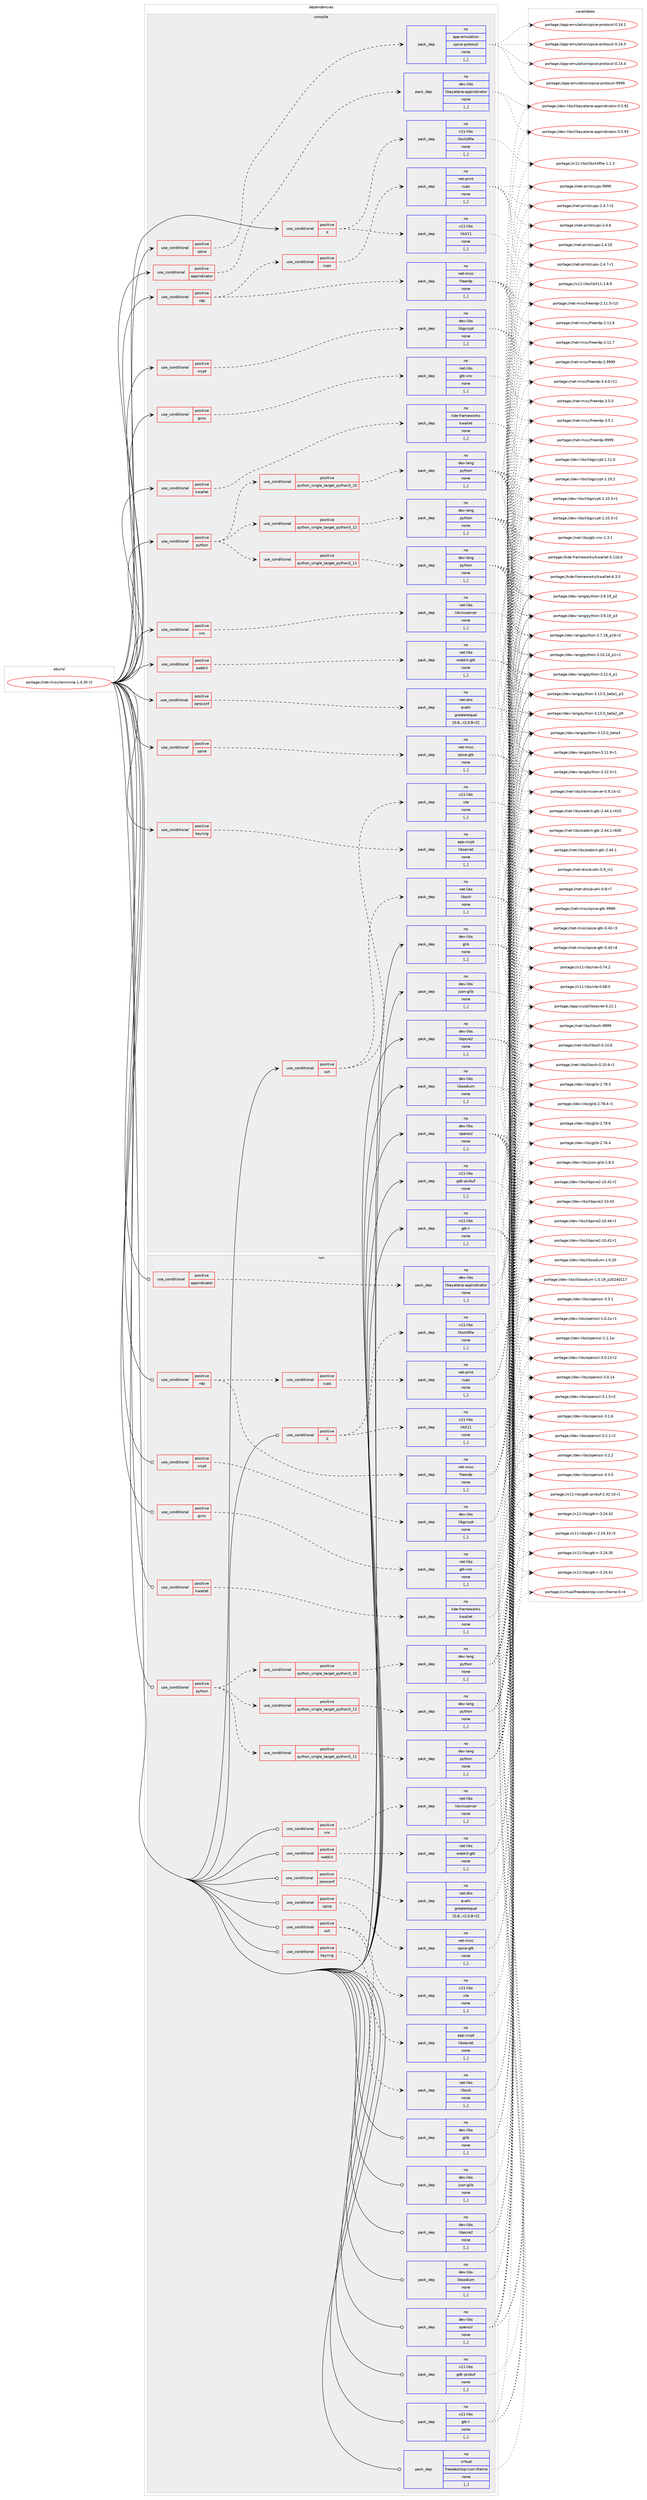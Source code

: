 digraph prolog {

# *************
# Graph options
# *************

newrank=true;
concentrate=true;
compound=true;
graph [rankdir=LR,fontname=Helvetica,fontsize=10,ranksep=1.5];#, ranksep=2.5, nodesep=0.2];
edge  [arrowhead=vee];
node  [fontname=Helvetica,fontsize=10];

# **********
# The ebuild
# **********

subgraph cluster_leftcol {
color=gray;
rank=same;
label=<<i>ebuild</i>>;
id [label="portage://net-misc/remmina-1.4.35-r2", color=red, width=4, href="../net-misc/remmina-1.4.35-r2.svg"];
}

# ****************
# The dependencies
# ****************

subgraph cluster_midcol {
color=gray;
label=<<i>dependencies</i>>;
subgraph cluster_compile {
fillcolor="#eeeeee";
style=filled;
label=<<i>compile</i>>;
subgraph cond96271 {
dependency365835 [label=<<TABLE BORDER="0" CELLBORDER="1" CELLSPACING="0" CELLPADDING="4"><TR><TD ROWSPAN="3" CELLPADDING="10">use_conditional</TD></TR><TR><TD>positive</TD></TR><TR><TD>X</TD></TR></TABLE>>, shape=none, color=red];
subgraph pack266922 {
dependency365836 [label=<<TABLE BORDER="0" CELLBORDER="1" CELLSPACING="0" CELLPADDING="4" WIDTH="220"><TR><TD ROWSPAN="6" CELLPADDING="30">pack_dep</TD></TR><TR><TD WIDTH="110">no</TD></TR><TR><TD>x11-libs</TD></TR><TR><TD>libX11</TD></TR><TR><TD>none</TD></TR><TR><TD>[,,]</TD></TR></TABLE>>, shape=none, color=blue];
}
dependency365835:e -> dependency365836:w [weight=20,style="dashed",arrowhead="vee"];
subgraph pack266923 {
dependency365837 [label=<<TABLE BORDER="0" CELLBORDER="1" CELLSPACING="0" CELLPADDING="4" WIDTH="220"><TR><TD ROWSPAN="6" CELLPADDING="30">pack_dep</TD></TR><TR><TD WIDTH="110">no</TD></TR><TR><TD>x11-libs</TD></TR><TR><TD>libxkbfile</TD></TR><TR><TD>none</TD></TR><TR><TD>[,,]</TD></TR></TABLE>>, shape=none, color=blue];
}
dependency365835:e -> dependency365837:w [weight=20,style="dashed",arrowhead="vee"];
}
id:e -> dependency365835:w [weight=20,style="solid",arrowhead="vee"];
subgraph cond96272 {
dependency365838 [label=<<TABLE BORDER="0" CELLBORDER="1" CELLSPACING="0" CELLPADDING="4"><TR><TD ROWSPAN="3" CELLPADDING="10">use_conditional</TD></TR><TR><TD>positive</TD></TR><TR><TD>appindicator</TD></TR></TABLE>>, shape=none, color=red];
subgraph pack266924 {
dependency365839 [label=<<TABLE BORDER="0" CELLBORDER="1" CELLSPACING="0" CELLPADDING="4" WIDTH="220"><TR><TD ROWSPAN="6" CELLPADDING="30">pack_dep</TD></TR><TR><TD WIDTH="110">no</TD></TR><TR><TD>dev-libs</TD></TR><TR><TD>libayatana-appindicator</TD></TR><TR><TD>none</TD></TR><TR><TD>[,,]</TD></TR></TABLE>>, shape=none, color=blue];
}
dependency365838:e -> dependency365839:w [weight=20,style="dashed",arrowhead="vee"];
}
id:e -> dependency365838:w [weight=20,style="solid",arrowhead="vee"];
subgraph cond96273 {
dependency365840 [label=<<TABLE BORDER="0" CELLBORDER="1" CELLSPACING="0" CELLPADDING="4"><TR><TD ROWSPAN="3" CELLPADDING="10">use_conditional</TD></TR><TR><TD>positive</TD></TR><TR><TD>crypt</TD></TR></TABLE>>, shape=none, color=red];
subgraph pack266925 {
dependency365841 [label=<<TABLE BORDER="0" CELLBORDER="1" CELLSPACING="0" CELLPADDING="4" WIDTH="220"><TR><TD ROWSPAN="6" CELLPADDING="30">pack_dep</TD></TR><TR><TD WIDTH="110">no</TD></TR><TR><TD>dev-libs</TD></TR><TR><TD>libgcrypt</TD></TR><TR><TD>none</TD></TR><TR><TD>[,,]</TD></TR></TABLE>>, shape=none, color=blue];
}
dependency365840:e -> dependency365841:w [weight=20,style="dashed",arrowhead="vee"];
}
id:e -> dependency365840:w [weight=20,style="solid",arrowhead="vee"];
subgraph cond96274 {
dependency365842 [label=<<TABLE BORDER="0" CELLBORDER="1" CELLSPACING="0" CELLPADDING="4"><TR><TD ROWSPAN="3" CELLPADDING="10">use_conditional</TD></TR><TR><TD>positive</TD></TR><TR><TD>gvnc</TD></TR></TABLE>>, shape=none, color=red];
subgraph pack266926 {
dependency365843 [label=<<TABLE BORDER="0" CELLBORDER="1" CELLSPACING="0" CELLPADDING="4" WIDTH="220"><TR><TD ROWSPAN="6" CELLPADDING="30">pack_dep</TD></TR><TR><TD WIDTH="110">no</TD></TR><TR><TD>net-libs</TD></TR><TR><TD>gtk-vnc</TD></TR><TR><TD>none</TD></TR><TR><TD>[,,]</TD></TR></TABLE>>, shape=none, color=blue];
}
dependency365842:e -> dependency365843:w [weight=20,style="dashed",arrowhead="vee"];
}
id:e -> dependency365842:w [weight=20,style="solid",arrowhead="vee"];
subgraph cond96275 {
dependency365844 [label=<<TABLE BORDER="0" CELLBORDER="1" CELLSPACING="0" CELLPADDING="4"><TR><TD ROWSPAN="3" CELLPADDING="10">use_conditional</TD></TR><TR><TD>positive</TD></TR><TR><TD>keyring</TD></TR></TABLE>>, shape=none, color=red];
subgraph pack266927 {
dependency365845 [label=<<TABLE BORDER="0" CELLBORDER="1" CELLSPACING="0" CELLPADDING="4" WIDTH="220"><TR><TD ROWSPAN="6" CELLPADDING="30">pack_dep</TD></TR><TR><TD WIDTH="110">no</TD></TR><TR><TD>app-crypt</TD></TR><TR><TD>libsecret</TD></TR><TR><TD>none</TD></TR><TR><TD>[,,]</TD></TR></TABLE>>, shape=none, color=blue];
}
dependency365844:e -> dependency365845:w [weight=20,style="dashed",arrowhead="vee"];
}
id:e -> dependency365844:w [weight=20,style="solid",arrowhead="vee"];
subgraph cond96276 {
dependency365846 [label=<<TABLE BORDER="0" CELLBORDER="1" CELLSPACING="0" CELLPADDING="4"><TR><TD ROWSPAN="3" CELLPADDING="10">use_conditional</TD></TR><TR><TD>positive</TD></TR><TR><TD>kwallet</TD></TR></TABLE>>, shape=none, color=red];
subgraph pack266928 {
dependency365847 [label=<<TABLE BORDER="0" CELLBORDER="1" CELLSPACING="0" CELLPADDING="4" WIDTH="220"><TR><TD ROWSPAN="6" CELLPADDING="30">pack_dep</TD></TR><TR><TD WIDTH="110">no</TD></TR><TR><TD>kde-frameworks</TD></TR><TR><TD>kwallet</TD></TR><TR><TD>none</TD></TR><TR><TD>[,,]</TD></TR></TABLE>>, shape=none, color=blue];
}
dependency365846:e -> dependency365847:w [weight=20,style="dashed",arrowhead="vee"];
}
id:e -> dependency365846:w [weight=20,style="solid",arrowhead="vee"];
subgraph cond96277 {
dependency365848 [label=<<TABLE BORDER="0" CELLBORDER="1" CELLSPACING="0" CELLPADDING="4"><TR><TD ROWSPAN="3" CELLPADDING="10">use_conditional</TD></TR><TR><TD>positive</TD></TR><TR><TD>python</TD></TR></TABLE>>, shape=none, color=red];
subgraph cond96278 {
dependency365849 [label=<<TABLE BORDER="0" CELLBORDER="1" CELLSPACING="0" CELLPADDING="4"><TR><TD ROWSPAN="3" CELLPADDING="10">use_conditional</TD></TR><TR><TD>positive</TD></TR><TR><TD>python_single_target_python3_10</TD></TR></TABLE>>, shape=none, color=red];
subgraph pack266929 {
dependency365850 [label=<<TABLE BORDER="0" CELLBORDER="1" CELLSPACING="0" CELLPADDING="4" WIDTH="220"><TR><TD ROWSPAN="6" CELLPADDING="30">pack_dep</TD></TR><TR><TD WIDTH="110">no</TD></TR><TR><TD>dev-lang</TD></TR><TR><TD>python</TD></TR><TR><TD>none</TD></TR><TR><TD>[,,]</TD></TR></TABLE>>, shape=none, color=blue];
}
dependency365849:e -> dependency365850:w [weight=20,style="dashed",arrowhead="vee"];
}
dependency365848:e -> dependency365849:w [weight=20,style="dashed",arrowhead="vee"];
subgraph cond96279 {
dependency365851 [label=<<TABLE BORDER="0" CELLBORDER="1" CELLSPACING="0" CELLPADDING="4"><TR><TD ROWSPAN="3" CELLPADDING="10">use_conditional</TD></TR><TR><TD>positive</TD></TR><TR><TD>python_single_target_python3_11</TD></TR></TABLE>>, shape=none, color=red];
subgraph pack266930 {
dependency365852 [label=<<TABLE BORDER="0" CELLBORDER="1" CELLSPACING="0" CELLPADDING="4" WIDTH="220"><TR><TD ROWSPAN="6" CELLPADDING="30">pack_dep</TD></TR><TR><TD WIDTH="110">no</TD></TR><TR><TD>dev-lang</TD></TR><TR><TD>python</TD></TR><TR><TD>none</TD></TR><TR><TD>[,,]</TD></TR></TABLE>>, shape=none, color=blue];
}
dependency365851:e -> dependency365852:w [weight=20,style="dashed",arrowhead="vee"];
}
dependency365848:e -> dependency365851:w [weight=20,style="dashed",arrowhead="vee"];
subgraph cond96280 {
dependency365853 [label=<<TABLE BORDER="0" CELLBORDER="1" CELLSPACING="0" CELLPADDING="4"><TR><TD ROWSPAN="3" CELLPADDING="10">use_conditional</TD></TR><TR><TD>positive</TD></TR><TR><TD>python_single_target_python3_12</TD></TR></TABLE>>, shape=none, color=red];
subgraph pack266931 {
dependency365854 [label=<<TABLE BORDER="0" CELLBORDER="1" CELLSPACING="0" CELLPADDING="4" WIDTH="220"><TR><TD ROWSPAN="6" CELLPADDING="30">pack_dep</TD></TR><TR><TD WIDTH="110">no</TD></TR><TR><TD>dev-lang</TD></TR><TR><TD>python</TD></TR><TR><TD>none</TD></TR><TR><TD>[,,]</TD></TR></TABLE>>, shape=none, color=blue];
}
dependency365853:e -> dependency365854:w [weight=20,style="dashed",arrowhead="vee"];
}
dependency365848:e -> dependency365853:w [weight=20,style="dashed",arrowhead="vee"];
}
id:e -> dependency365848:w [weight=20,style="solid",arrowhead="vee"];
subgraph cond96281 {
dependency365855 [label=<<TABLE BORDER="0" CELLBORDER="1" CELLSPACING="0" CELLPADDING="4"><TR><TD ROWSPAN="3" CELLPADDING="10">use_conditional</TD></TR><TR><TD>positive</TD></TR><TR><TD>rdp</TD></TR></TABLE>>, shape=none, color=red];
subgraph pack266932 {
dependency365856 [label=<<TABLE BORDER="0" CELLBORDER="1" CELLSPACING="0" CELLPADDING="4" WIDTH="220"><TR><TD ROWSPAN="6" CELLPADDING="30">pack_dep</TD></TR><TR><TD WIDTH="110">no</TD></TR><TR><TD>net-misc</TD></TR><TR><TD>freerdp</TD></TR><TR><TD>none</TD></TR><TR><TD>[,,]</TD></TR></TABLE>>, shape=none, color=blue];
}
dependency365855:e -> dependency365856:w [weight=20,style="dashed",arrowhead="vee"];
subgraph cond96282 {
dependency365857 [label=<<TABLE BORDER="0" CELLBORDER="1" CELLSPACING="0" CELLPADDING="4"><TR><TD ROWSPAN="3" CELLPADDING="10">use_conditional</TD></TR><TR><TD>positive</TD></TR><TR><TD>cups</TD></TR></TABLE>>, shape=none, color=red];
subgraph pack266933 {
dependency365858 [label=<<TABLE BORDER="0" CELLBORDER="1" CELLSPACING="0" CELLPADDING="4" WIDTH="220"><TR><TD ROWSPAN="6" CELLPADDING="30">pack_dep</TD></TR><TR><TD WIDTH="110">no</TD></TR><TR><TD>net-print</TD></TR><TR><TD>cups</TD></TR><TR><TD>none</TD></TR><TR><TD>[,,]</TD></TR></TABLE>>, shape=none, color=blue];
}
dependency365857:e -> dependency365858:w [weight=20,style="dashed",arrowhead="vee"];
}
dependency365855:e -> dependency365857:w [weight=20,style="dashed",arrowhead="vee"];
}
id:e -> dependency365855:w [weight=20,style="solid",arrowhead="vee"];
subgraph cond96283 {
dependency365859 [label=<<TABLE BORDER="0" CELLBORDER="1" CELLSPACING="0" CELLPADDING="4"><TR><TD ROWSPAN="3" CELLPADDING="10">use_conditional</TD></TR><TR><TD>positive</TD></TR><TR><TD>spice</TD></TR></TABLE>>, shape=none, color=red];
subgraph pack266934 {
dependency365860 [label=<<TABLE BORDER="0" CELLBORDER="1" CELLSPACING="0" CELLPADDING="4" WIDTH="220"><TR><TD ROWSPAN="6" CELLPADDING="30">pack_dep</TD></TR><TR><TD WIDTH="110">no</TD></TR><TR><TD>app-emulation</TD></TR><TR><TD>spice-protocol</TD></TR><TR><TD>none</TD></TR><TR><TD>[,,]</TD></TR></TABLE>>, shape=none, color=blue];
}
dependency365859:e -> dependency365860:w [weight=20,style="dashed",arrowhead="vee"];
}
id:e -> dependency365859:w [weight=20,style="solid",arrowhead="vee"];
subgraph cond96284 {
dependency365861 [label=<<TABLE BORDER="0" CELLBORDER="1" CELLSPACING="0" CELLPADDING="4"><TR><TD ROWSPAN="3" CELLPADDING="10">use_conditional</TD></TR><TR><TD>positive</TD></TR><TR><TD>spice</TD></TR></TABLE>>, shape=none, color=red];
subgraph pack266935 {
dependency365862 [label=<<TABLE BORDER="0" CELLBORDER="1" CELLSPACING="0" CELLPADDING="4" WIDTH="220"><TR><TD ROWSPAN="6" CELLPADDING="30">pack_dep</TD></TR><TR><TD WIDTH="110">no</TD></TR><TR><TD>net-misc</TD></TR><TR><TD>spice-gtk</TD></TR><TR><TD>none</TD></TR><TR><TD>[,,]</TD></TR></TABLE>>, shape=none, color=blue];
}
dependency365861:e -> dependency365862:w [weight=20,style="dashed",arrowhead="vee"];
}
id:e -> dependency365861:w [weight=20,style="solid",arrowhead="vee"];
subgraph cond96285 {
dependency365863 [label=<<TABLE BORDER="0" CELLBORDER="1" CELLSPACING="0" CELLPADDING="4"><TR><TD ROWSPAN="3" CELLPADDING="10">use_conditional</TD></TR><TR><TD>positive</TD></TR><TR><TD>ssh</TD></TR></TABLE>>, shape=none, color=red];
subgraph pack266936 {
dependency365864 [label=<<TABLE BORDER="0" CELLBORDER="1" CELLSPACING="0" CELLPADDING="4" WIDTH="220"><TR><TD ROWSPAN="6" CELLPADDING="30">pack_dep</TD></TR><TR><TD WIDTH="110">no</TD></TR><TR><TD>net-libs</TD></TR><TR><TD>libssh</TD></TR><TR><TD>none</TD></TR><TR><TD>[,,]</TD></TR></TABLE>>, shape=none, color=blue];
}
dependency365863:e -> dependency365864:w [weight=20,style="dashed",arrowhead="vee"];
subgraph pack266937 {
dependency365865 [label=<<TABLE BORDER="0" CELLBORDER="1" CELLSPACING="0" CELLPADDING="4" WIDTH="220"><TR><TD ROWSPAN="6" CELLPADDING="30">pack_dep</TD></TR><TR><TD WIDTH="110">no</TD></TR><TR><TD>x11-libs</TD></TR><TR><TD>vte</TD></TR><TR><TD>none</TD></TR><TR><TD>[,,]</TD></TR></TABLE>>, shape=none, color=blue];
}
dependency365863:e -> dependency365865:w [weight=20,style="dashed",arrowhead="vee"];
}
id:e -> dependency365863:w [weight=20,style="solid",arrowhead="vee"];
subgraph cond96286 {
dependency365866 [label=<<TABLE BORDER="0" CELLBORDER="1" CELLSPACING="0" CELLPADDING="4"><TR><TD ROWSPAN="3" CELLPADDING="10">use_conditional</TD></TR><TR><TD>positive</TD></TR><TR><TD>vnc</TD></TR></TABLE>>, shape=none, color=red];
subgraph pack266938 {
dependency365867 [label=<<TABLE BORDER="0" CELLBORDER="1" CELLSPACING="0" CELLPADDING="4" WIDTH="220"><TR><TD ROWSPAN="6" CELLPADDING="30">pack_dep</TD></TR><TR><TD WIDTH="110">no</TD></TR><TR><TD>net-libs</TD></TR><TR><TD>libvncserver</TD></TR><TR><TD>none</TD></TR><TR><TD>[,,]</TD></TR></TABLE>>, shape=none, color=blue];
}
dependency365866:e -> dependency365867:w [weight=20,style="dashed",arrowhead="vee"];
}
id:e -> dependency365866:w [weight=20,style="solid",arrowhead="vee"];
subgraph cond96287 {
dependency365868 [label=<<TABLE BORDER="0" CELLBORDER="1" CELLSPACING="0" CELLPADDING="4"><TR><TD ROWSPAN="3" CELLPADDING="10">use_conditional</TD></TR><TR><TD>positive</TD></TR><TR><TD>webkit</TD></TR></TABLE>>, shape=none, color=red];
subgraph pack266939 {
dependency365869 [label=<<TABLE BORDER="0" CELLBORDER="1" CELLSPACING="0" CELLPADDING="4" WIDTH="220"><TR><TD ROWSPAN="6" CELLPADDING="30">pack_dep</TD></TR><TR><TD WIDTH="110">no</TD></TR><TR><TD>net-libs</TD></TR><TR><TD>webkit-gtk</TD></TR><TR><TD>none</TD></TR><TR><TD>[,,]</TD></TR></TABLE>>, shape=none, color=blue];
}
dependency365868:e -> dependency365869:w [weight=20,style="dashed",arrowhead="vee"];
}
id:e -> dependency365868:w [weight=20,style="solid",arrowhead="vee"];
subgraph cond96288 {
dependency365870 [label=<<TABLE BORDER="0" CELLBORDER="1" CELLSPACING="0" CELLPADDING="4"><TR><TD ROWSPAN="3" CELLPADDING="10">use_conditional</TD></TR><TR><TD>positive</TD></TR><TR><TD>zeroconf</TD></TR></TABLE>>, shape=none, color=red];
subgraph pack266940 {
dependency365871 [label=<<TABLE BORDER="0" CELLBORDER="1" CELLSPACING="0" CELLPADDING="4" WIDTH="220"><TR><TD ROWSPAN="6" CELLPADDING="30">pack_dep</TD></TR><TR><TD WIDTH="110">no</TD></TR><TR><TD>net-dns</TD></TR><TR><TD>avahi</TD></TR><TR><TD>greaterequal</TD></TR><TR><TD>[0.8,,-r2,0.8-r2]</TD></TR></TABLE>>, shape=none, color=blue];
}
dependency365870:e -> dependency365871:w [weight=20,style="dashed",arrowhead="vee"];
}
id:e -> dependency365870:w [weight=20,style="solid",arrowhead="vee"];
subgraph pack266941 {
dependency365872 [label=<<TABLE BORDER="0" CELLBORDER="1" CELLSPACING="0" CELLPADDING="4" WIDTH="220"><TR><TD ROWSPAN="6" CELLPADDING="30">pack_dep</TD></TR><TR><TD WIDTH="110">no</TD></TR><TR><TD>dev-libs</TD></TR><TR><TD>glib</TD></TR><TR><TD>none</TD></TR><TR><TD>[,,]</TD></TR></TABLE>>, shape=none, color=blue];
}
id:e -> dependency365872:w [weight=20,style="solid",arrowhead="vee"];
subgraph pack266942 {
dependency365873 [label=<<TABLE BORDER="0" CELLBORDER="1" CELLSPACING="0" CELLPADDING="4" WIDTH="220"><TR><TD ROWSPAN="6" CELLPADDING="30">pack_dep</TD></TR><TR><TD WIDTH="110">no</TD></TR><TR><TD>dev-libs</TD></TR><TR><TD>json-glib</TD></TR><TR><TD>none</TD></TR><TR><TD>[,,]</TD></TR></TABLE>>, shape=none, color=blue];
}
id:e -> dependency365873:w [weight=20,style="solid",arrowhead="vee"];
subgraph pack266943 {
dependency365874 [label=<<TABLE BORDER="0" CELLBORDER="1" CELLSPACING="0" CELLPADDING="4" WIDTH="220"><TR><TD ROWSPAN="6" CELLPADDING="30">pack_dep</TD></TR><TR><TD WIDTH="110">no</TD></TR><TR><TD>dev-libs</TD></TR><TR><TD>libpcre2</TD></TR><TR><TD>none</TD></TR><TR><TD>[,,]</TD></TR></TABLE>>, shape=none, color=blue];
}
id:e -> dependency365874:w [weight=20,style="solid",arrowhead="vee"];
subgraph pack266944 {
dependency365875 [label=<<TABLE BORDER="0" CELLBORDER="1" CELLSPACING="0" CELLPADDING="4" WIDTH="220"><TR><TD ROWSPAN="6" CELLPADDING="30">pack_dep</TD></TR><TR><TD WIDTH="110">no</TD></TR><TR><TD>dev-libs</TD></TR><TR><TD>libsodium</TD></TR><TR><TD>none</TD></TR><TR><TD>[,,]</TD></TR></TABLE>>, shape=none, color=blue];
}
id:e -> dependency365875:w [weight=20,style="solid",arrowhead="vee"];
subgraph pack266945 {
dependency365876 [label=<<TABLE BORDER="0" CELLBORDER="1" CELLSPACING="0" CELLPADDING="4" WIDTH="220"><TR><TD ROWSPAN="6" CELLPADDING="30">pack_dep</TD></TR><TR><TD WIDTH="110">no</TD></TR><TR><TD>dev-libs</TD></TR><TR><TD>openssl</TD></TR><TR><TD>none</TD></TR><TR><TD>[,,]</TD></TR></TABLE>>, shape=none, color=blue];
}
id:e -> dependency365876:w [weight=20,style="solid",arrowhead="vee"];
subgraph pack266946 {
dependency365877 [label=<<TABLE BORDER="0" CELLBORDER="1" CELLSPACING="0" CELLPADDING="4" WIDTH="220"><TR><TD ROWSPAN="6" CELLPADDING="30">pack_dep</TD></TR><TR><TD WIDTH="110">no</TD></TR><TR><TD>x11-libs</TD></TR><TR><TD>gdk-pixbuf</TD></TR><TR><TD>none</TD></TR><TR><TD>[,,]</TD></TR></TABLE>>, shape=none, color=blue];
}
id:e -> dependency365877:w [weight=20,style="solid",arrowhead="vee"];
subgraph pack266947 {
dependency365878 [label=<<TABLE BORDER="0" CELLBORDER="1" CELLSPACING="0" CELLPADDING="4" WIDTH="220"><TR><TD ROWSPAN="6" CELLPADDING="30">pack_dep</TD></TR><TR><TD WIDTH="110">no</TD></TR><TR><TD>x11-libs</TD></TR><TR><TD>gtk+</TD></TR><TR><TD>none</TD></TR><TR><TD>[,,]</TD></TR></TABLE>>, shape=none, color=blue];
}
id:e -> dependency365878:w [weight=20,style="solid",arrowhead="vee"];
}
subgraph cluster_compileandrun {
fillcolor="#eeeeee";
style=filled;
label=<<i>compile and run</i>>;
}
subgraph cluster_run {
fillcolor="#eeeeee";
style=filled;
label=<<i>run</i>>;
subgraph cond96289 {
dependency365879 [label=<<TABLE BORDER="0" CELLBORDER="1" CELLSPACING="0" CELLPADDING="4"><TR><TD ROWSPAN="3" CELLPADDING="10">use_conditional</TD></TR><TR><TD>positive</TD></TR><TR><TD>X</TD></TR></TABLE>>, shape=none, color=red];
subgraph pack266948 {
dependency365880 [label=<<TABLE BORDER="0" CELLBORDER="1" CELLSPACING="0" CELLPADDING="4" WIDTH="220"><TR><TD ROWSPAN="6" CELLPADDING="30">pack_dep</TD></TR><TR><TD WIDTH="110">no</TD></TR><TR><TD>x11-libs</TD></TR><TR><TD>libX11</TD></TR><TR><TD>none</TD></TR><TR><TD>[,,]</TD></TR></TABLE>>, shape=none, color=blue];
}
dependency365879:e -> dependency365880:w [weight=20,style="dashed",arrowhead="vee"];
subgraph pack266949 {
dependency365881 [label=<<TABLE BORDER="0" CELLBORDER="1" CELLSPACING="0" CELLPADDING="4" WIDTH="220"><TR><TD ROWSPAN="6" CELLPADDING="30">pack_dep</TD></TR><TR><TD WIDTH="110">no</TD></TR><TR><TD>x11-libs</TD></TR><TR><TD>libxkbfile</TD></TR><TR><TD>none</TD></TR><TR><TD>[,,]</TD></TR></TABLE>>, shape=none, color=blue];
}
dependency365879:e -> dependency365881:w [weight=20,style="dashed",arrowhead="vee"];
}
id:e -> dependency365879:w [weight=20,style="solid",arrowhead="odot"];
subgraph cond96290 {
dependency365882 [label=<<TABLE BORDER="0" CELLBORDER="1" CELLSPACING="0" CELLPADDING="4"><TR><TD ROWSPAN="3" CELLPADDING="10">use_conditional</TD></TR><TR><TD>positive</TD></TR><TR><TD>appindicator</TD></TR></TABLE>>, shape=none, color=red];
subgraph pack266950 {
dependency365883 [label=<<TABLE BORDER="0" CELLBORDER="1" CELLSPACING="0" CELLPADDING="4" WIDTH="220"><TR><TD ROWSPAN="6" CELLPADDING="30">pack_dep</TD></TR><TR><TD WIDTH="110">no</TD></TR><TR><TD>dev-libs</TD></TR><TR><TD>libayatana-appindicator</TD></TR><TR><TD>none</TD></TR><TR><TD>[,,]</TD></TR></TABLE>>, shape=none, color=blue];
}
dependency365882:e -> dependency365883:w [weight=20,style="dashed",arrowhead="vee"];
}
id:e -> dependency365882:w [weight=20,style="solid",arrowhead="odot"];
subgraph cond96291 {
dependency365884 [label=<<TABLE BORDER="0" CELLBORDER="1" CELLSPACING="0" CELLPADDING="4"><TR><TD ROWSPAN="3" CELLPADDING="10">use_conditional</TD></TR><TR><TD>positive</TD></TR><TR><TD>crypt</TD></TR></TABLE>>, shape=none, color=red];
subgraph pack266951 {
dependency365885 [label=<<TABLE BORDER="0" CELLBORDER="1" CELLSPACING="0" CELLPADDING="4" WIDTH="220"><TR><TD ROWSPAN="6" CELLPADDING="30">pack_dep</TD></TR><TR><TD WIDTH="110">no</TD></TR><TR><TD>dev-libs</TD></TR><TR><TD>libgcrypt</TD></TR><TR><TD>none</TD></TR><TR><TD>[,,]</TD></TR></TABLE>>, shape=none, color=blue];
}
dependency365884:e -> dependency365885:w [weight=20,style="dashed",arrowhead="vee"];
}
id:e -> dependency365884:w [weight=20,style="solid",arrowhead="odot"];
subgraph cond96292 {
dependency365886 [label=<<TABLE BORDER="0" CELLBORDER="1" CELLSPACING="0" CELLPADDING="4"><TR><TD ROWSPAN="3" CELLPADDING="10">use_conditional</TD></TR><TR><TD>positive</TD></TR><TR><TD>gvnc</TD></TR></TABLE>>, shape=none, color=red];
subgraph pack266952 {
dependency365887 [label=<<TABLE BORDER="0" CELLBORDER="1" CELLSPACING="0" CELLPADDING="4" WIDTH="220"><TR><TD ROWSPAN="6" CELLPADDING="30">pack_dep</TD></TR><TR><TD WIDTH="110">no</TD></TR><TR><TD>net-libs</TD></TR><TR><TD>gtk-vnc</TD></TR><TR><TD>none</TD></TR><TR><TD>[,,]</TD></TR></TABLE>>, shape=none, color=blue];
}
dependency365886:e -> dependency365887:w [weight=20,style="dashed",arrowhead="vee"];
}
id:e -> dependency365886:w [weight=20,style="solid",arrowhead="odot"];
subgraph cond96293 {
dependency365888 [label=<<TABLE BORDER="0" CELLBORDER="1" CELLSPACING="0" CELLPADDING="4"><TR><TD ROWSPAN="3" CELLPADDING="10">use_conditional</TD></TR><TR><TD>positive</TD></TR><TR><TD>keyring</TD></TR></TABLE>>, shape=none, color=red];
subgraph pack266953 {
dependency365889 [label=<<TABLE BORDER="0" CELLBORDER="1" CELLSPACING="0" CELLPADDING="4" WIDTH="220"><TR><TD ROWSPAN="6" CELLPADDING="30">pack_dep</TD></TR><TR><TD WIDTH="110">no</TD></TR><TR><TD>app-crypt</TD></TR><TR><TD>libsecret</TD></TR><TR><TD>none</TD></TR><TR><TD>[,,]</TD></TR></TABLE>>, shape=none, color=blue];
}
dependency365888:e -> dependency365889:w [weight=20,style="dashed",arrowhead="vee"];
}
id:e -> dependency365888:w [weight=20,style="solid",arrowhead="odot"];
subgraph cond96294 {
dependency365890 [label=<<TABLE BORDER="0" CELLBORDER="1" CELLSPACING="0" CELLPADDING="4"><TR><TD ROWSPAN="3" CELLPADDING="10">use_conditional</TD></TR><TR><TD>positive</TD></TR><TR><TD>kwallet</TD></TR></TABLE>>, shape=none, color=red];
subgraph pack266954 {
dependency365891 [label=<<TABLE BORDER="0" CELLBORDER="1" CELLSPACING="0" CELLPADDING="4" WIDTH="220"><TR><TD ROWSPAN="6" CELLPADDING="30">pack_dep</TD></TR><TR><TD WIDTH="110">no</TD></TR><TR><TD>kde-frameworks</TD></TR><TR><TD>kwallet</TD></TR><TR><TD>none</TD></TR><TR><TD>[,,]</TD></TR></TABLE>>, shape=none, color=blue];
}
dependency365890:e -> dependency365891:w [weight=20,style="dashed",arrowhead="vee"];
}
id:e -> dependency365890:w [weight=20,style="solid",arrowhead="odot"];
subgraph cond96295 {
dependency365892 [label=<<TABLE BORDER="0" CELLBORDER="1" CELLSPACING="0" CELLPADDING="4"><TR><TD ROWSPAN="3" CELLPADDING="10">use_conditional</TD></TR><TR><TD>positive</TD></TR><TR><TD>python</TD></TR></TABLE>>, shape=none, color=red];
subgraph cond96296 {
dependency365893 [label=<<TABLE BORDER="0" CELLBORDER="1" CELLSPACING="0" CELLPADDING="4"><TR><TD ROWSPAN="3" CELLPADDING="10">use_conditional</TD></TR><TR><TD>positive</TD></TR><TR><TD>python_single_target_python3_10</TD></TR></TABLE>>, shape=none, color=red];
subgraph pack266955 {
dependency365894 [label=<<TABLE BORDER="0" CELLBORDER="1" CELLSPACING="0" CELLPADDING="4" WIDTH="220"><TR><TD ROWSPAN="6" CELLPADDING="30">pack_dep</TD></TR><TR><TD WIDTH="110">no</TD></TR><TR><TD>dev-lang</TD></TR><TR><TD>python</TD></TR><TR><TD>none</TD></TR><TR><TD>[,,]</TD></TR></TABLE>>, shape=none, color=blue];
}
dependency365893:e -> dependency365894:w [weight=20,style="dashed",arrowhead="vee"];
}
dependency365892:e -> dependency365893:w [weight=20,style="dashed",arrowhead="vee"];
subgraph cond96297 {
dependency365895 [label=<<TABLE BORDER="0" CELLBORDER="1" CELLSPACING="0" CELLPADDING="4"><TR><TD ROWSPAN="3" CELLPADDING="10">use_conditional</TD></TR><TR><TD>positive</TD></TR><TR><TD>python_single_target_python3_11</TD></TR></TABLE>>, shape=none, color=red];
subgraph pack266956 {
dependency365896 [label=<<TABLE BORDER="0" CELLBORDER="1" CELLSPACING="0" CELLPADDING="4" WIDTH="220"><TR><TD ROWSPAN="6" CELLPADDING="30">pack_dep</TD></TR><TR><TD WIDTH="110">no</TD></TR><TR><TD>dev-lang</TD></TR><TR><TD>python</TD></TR><TR><TD>none</TD></TR><TR><TD>[,,]</TD></TR></TABLE>>, shape=none, color=blue];
}
dependency365895:e -> dependency365896:w [weight=20,style="dashed",arrowhead="vee"];
}
dependency365892:e -> dependency365895:w [weight=20,style="dashed",arrowhead="vee"];
subgraph cond96298 {
dependency365897 [label=<<TABLE BORDER="0" CELLBORDER="1" CELLSPACING="0" CELLPADDING="4"><TR><TD ROWSPAN="3" CELLPADDING="10">use_conditional</TD></TR><TR><TD>positive</TD></TR><TR><TD>python_single_target_python3_12</TD></TR></TABLE>>, shape=none, color=red];
subgraph pack266957 {
dependency365898 [label=<<TABLE BORDER="0" CELLBORDER="1" CELLSPACING="0" CELLPADDING="4" WIDTH="220"><TR><TD ROWSPAN="6" CELLPADDING="30">pack_dep</TD></TR><TR><TD WIDTH="110">no</TD></TR><TR><TD>dev-lang</TD></TR><TR><TD>python</TD></TR><TR><TD>none</TD></TR><TR><TD>[,,]</TD></TR></TABLE>>, shape=none, color=blue];
}
dependency365897:e -> dependency365898:w [weight=20,style="dashed",arrowhead="vee"];
}
dependency365892:e -> dependency365897:w [weight=20,style="dashed",arrowhead="vee"];
}
id:e -> dependency365892:w [weight=20,style="solid",arrowhead="odot"];
subgraph cond96299 {
dependency365899 [label=<<TABLE BORDER="0" CELLBORDER="1" CELLSPACING="0" CELLPADDING="4"><TR><TD ROWSPAN="3" CELLPADDING="10">use_conditional</TD></TR><TR><TD>positive</TD></TR><TR><TD>rdp</TD></TR></TABLE>>, shape=none, color=red];
subgraph pack266958 {
dependency365900 [label=<<TABLE BORDER="0" CELLBORDER="1" CELLSPACING="0" CELLPADDING="4" WIDTH="220"><TR><TD ROWSPAN="6" CELLPADDING="30">pack_dep</TD></TR><TR><TD WIDTH="110">no</TD></TR><TR><TD>net-misc</TD></TR><TR><TD>freerdp</TD></TR><TR><TD>none</TD></TR><TR><TD>[,,]</TD></TR></TABLE>>, shape=none, color=blue];
}
dependency365899:e -> dependency365900:w [weight=20,style="dashed",arrowhead="vee"];
subgraph cond96300 {
dependency365901 [label=<<TABLE BORDER="0" CELLBORDER="1" CELLSPACING="0" CELLPADDING="4"><TR><TD ROWSPAN="3" CELLPADDING="10">use_conditional</TD></TR><TR><TD>positive</TD></TR><TR><TD>cups</TD></TR></TABLE>>, shape=none, color=red];
subgraph pack266959 {
dependency365902 [label=<<TABLE BORDER="0" CELLBORDER="1" CELLSPACING="0" CELLPADDING="4" WIDTH="220"><TR><TD ROWSPAN="6" CELLPADDING="30">pack_dep</TD></TR><TR><TD WIDTH="110">no</TD></TR><TR><TD>net-print</TD></TR><TR><TD>cups</TD></TR><TR><TD>none</TD></TR><TR><TD>[,,]</TD></TR></TABLE>>, shape=none, color=blue];
}
dependency365901:e -> dependency365902:w [weight=20,style="dashed",arrowhead="vee"];
}
dependency365899:e -> dependency365901:w [weight=20,style="dashed",arrowhead="vee"];
}
id:e -> dependency365899:w [weight=20,style="solid",arrowhead="odot"];
subgraph cond96301 {
dependency365903 [label=<<TABLE BORDER="0" CELLBORDER="1" CELLSPACING="0" CELLPADDING="4"><TR><TD ROWSPAN="3" CELLPADDING="10">use_conditional</TD></TR><TR><TD>positive</TD></TR><TR><TD>spice</TD></TR></TABLE>>, shape=none, color=red];
subgraph pack266960 {
dependency365904 [label=<<TABLE BORDER="0" CELLBORDER="1" CELLSPACING="0" CELLPADDING="4" WIDTH="220"><TR><TD ROWSPAN="6" CELLPADDING="30">pack_dep</TD></TR><TR><TD WIDTH="110">no</TD></TR><TR><TD>net-misc</TD></TR><TR><TD>spice-gtk</TD></TR><TR><TD>none</TD></TR><TR><TD>[,,]</TD></TR></TABLE>>, shape=none, color=blue];
}
dependency365903:e -> dependency365904:w [weight=20,style="dashed",arrowhead="vee"];
}
id:e -> dependency365903:w [weight=20,style="solid",arrowhead="odot"];
subgraph cond96302 {
dependency365905 [label=<<TABLE BORDER="0" CELLBORDER="1" CELLSPACING="0" CELLPADDING="4"><TR><TD ROWSPAN="3" CELLPADDING="10">use_conditional</TD></TR><TR><TD>positive</TD></TR><TR><TD>ssh</TD></TR></TABLE>>, shape=none, color=red];
subgraph pack266961 {
dependency365906 [label=<<TABLE BORDER="0" CELLBORDER="1" CELLSPACING="0" CELLPADDING="4" WIDTH="220"><TR><TD ROWSPAN="6" CELLPADDING="30">pack_dep</TD></TR><TR><TD WIDTH="110">no</TD></TR><TR><TD>net-libs</TD></TR><TR><TD>libssh</TD></TR><TR><TD>none</TD></TR><TR><TD>[,,]</TD></TR></TABLE>>, shape=none, color=blue];
}
dependency365905:e -> dependency365906:w [weight=20,style="dashed",arrowhead="vee"];
subgraph pack266962 {
dependency365907 [label=<<TABLE BORDER="0" CELLBORDER="1" CELLSPACING="0" CELLPADDING="4" WIDTH="220"><TR><TD ROWSPAN="6" CELLPADDING="30">pack_dep</TD></TR><TR><TD WIDTH="110">no</TD></TR><TR><TD>x11-libs</TD></TR><TR><TD>vte</TD></TR><TR><TD>none</TD></TR><TR><TD>[,,]</TD></TR></TABLE>>, shape=none, color=blue];
}
dependency365905:e -> dependency365907:w [weight=20,style="dashed",arrowhead="vee"];
}
id:e -> dependency365905:w [weight=20,style="solid",arrowhead="odot"];
subgraph cond96303 {
dependency365908 [label=<<TABLE BORDER="0" CELLBORDER="1" CELLSPACING="0" CELLPADDING="4"><TR><TD ROWSPAN="3" CELLPADDING="10">use_conditional</TD></TR><TR><TD>positive</TD></TR><TR><TD>vnc</TD></TR></TABLE>>, shape=none, color=red];
subgraph pack266963 {
dependency365909 [label=<<TABLE BORDER="0" CELLBORDER="1" CELLSPACING="0" CELLPADDING="4" WIDTH="220"><TR><TD ROWSPAN="6" CELLPADDING="30">pack_dep</TD></TR><TR><TD WIDTH="110">no</TD></TR><TR><TD>net-libs</TD></TR><TR><TD>libvncserver</TD></TR><TR><TD>none</TD></TR><TR><TD>[,,]</TD></TR></TABLE>>, shape=none, color=blue];
}
dependency365908:e -> dependency365909:w [weight=20,style="dashed",arrowhead="vee"];
}
id:e -> dependency365908:w [weight=20,style="solid",arrowhead="odot"];
subgraph cond96304 {
dependency365910 [label=<<TABLE BORDER="0" CELLBORDER="1" CELLSPACING="0" CELLPADDING="4"><TR><TD ROWSPAN="3" CELLPADDING="10">use_conditional</TD></TR><TR><TD>positive</TD></TR><TR><TD>webkit</TD></TR></TABLE>>, shape=none, color=red];
subgraph pack266964 {
dependency365911 [label=<<TABLE BORDER="0" CELLBORDER="1" CELLSPACING="0" CELLPADDING="4" WIDTH="220"><TR><TD ROWSPAN="6" CELLPADDING="30">pack_dep</TD></TR><TR><TD WIDTH="110">no</TD></TR><TR><TD>net-libs</TD></TR><TR><TD>webkit-gtk</TD></TR><TR><TD>none</TD></TR><TR><TD>[,,]</TD></TR></TABLE>>, shape=none, color=blue];
}
dependency365910:e -> dependency365911:w [weight=20,style="dashed",arrowhead="vee"];
}
id:e -> dependency365910:w [weight=20,style="solid",arrowhead="odot"];
subgraph cond96305 {
dependency365912 [label=<<TABLE BORDER="0" CELLBORDER="1" CELLSPACING="0" CELLPADDING="4"><TR><TD ROWSPAN="3" CELLPADDING="10">use_conditional</TD></TR><TR><TD>positive</TD></TR><TR><TD>zeroconf</TD></TR></TABLE>>, shape=none, color=red];
subgraph pack266965 {
dependency365913 [label=<<TABLE BORDER="0" CELLBORDER="1" CELLSPACING="0" CELLPADDING="4" WIDTH="220"><TR><TD ROWSPAN="6" CELLPADDING="30">pack_dep</TD></TR><TR><TD WIDTH="110">no</TD></TR><TR><TD>net-dns</TD></TR><TR><TD>avahi</TD></TR><TR><TD>greaterequal</TD></TR><TR><TD>[0.8,,-r2,0.8-r2]</TD></TR></TABLE>>, shape=none, color=blue];
}
dependency365912:e -> dependency365913:w [weight=20,style="dashed",arrowhead="vee"];
}
id:e -> dependency365912:w [weight=20,style="solid",arrowhead="odot"];
subgraph pack266966 {
dependency365914 [label=<<TABLE BORDER="0" CELLBORDER="1" CELLSPACING="0" CELLPADDING="4" WIDTH="220"><TR><TD ROWSPAN="6" CELLPADDING="30">pack_dep</TD></TR><TR><TD WIDTH="110">no</TD></TR><TR><TD>dev-libs</TD></TR><TR><TD>glib</TD></TR><TR><TD>none</TD></TR><TR><TD>[,,]</TD></TR></TABLE>>, shape=none, color=blue];
}
id:e -> dependency365914:w [weight=20,style="solid",arrowhead="odot"];
subgraph pack266967 {
dependency365915 [label=<<TABLE BORDER="0" CELLBORDER="1" CELLSPACING="0" CELLPADDING="4" WIDTH="220"><TR><TD ROWSPAN="6" CELLPADDING="30">pack_dep</TD></TR><TR><TD WIDTH="110">no</TD></TR><TR><TD>dev-libs</TD></TR><TR><TD>json-glib</TD></TR><TR><TD>none</TD></TR><TR><TD>[,,]</TD></TR></TABLE>>, shape=none, color=blue];
}
id:e -> dependency365915:w [weight=20,style="solid",arrowhead="odot"];
subgraph pack266968 {
dependency365916 [label=<<TABLE BORDER="0" CELLBORDER="1" CELLSPACING="0" CELLPADDING="4" WIDTH="220"><TR><TD ROWSPAN="6" CELLPADDING="30">pack_dep</TD></TR><TR><TD WIDTH="110">no</TD></TR><TR><TD>dev-libs</TD></TR><TR><TD>libpcre2</TD></TR><TR><TD>none</TD></TR><TR><TD>[,,]</TD></TR></TABLE>>, shape=none, color=blue];
}
id:e -> dependency365916:w [weight=20,style="solid",arrowhead="odot"];
subgraph pack266969 {
dependency365917 [label=<<TABLE BORDER="0" CELLBORDER="1" CELLSPACING="0" CELLPADDING="4" WIDTH="220"><TR><TD ROWSPAN="6" CELLPADDING="30">pack_dep</TD></TR><TR><TD WIDTH="110">no</TD></TR><TR><TD>dev-libs</TD></TR><TR><TD>libsodium</TD></TR><TR><TD>none</TD></TR><TR><TD>[,,]</TD></TR></TABLE>>, shape=none, color=blue];
}
id:e -> dependency365917:w [weight=20,style="solid",arrowhead="odot"];
subgraph pack266970 {
dependency365918 [label=<<TABLE BORDER="0" CELLBORDER="1" CELLSPACING="0" CELLPADDING="4" WIDTH="220"><TR><TD ROWSPAN="6" CELLPADDING="30">pack_dep</TD></TR><TR><TD WIDTH="110">no</TD></TR><TR><TD>dev-libs</TD></TR><TR><TD>openssl</TD></TR><TR><TD>none</TD></TR><TR><TD>[,,]</TD></TR></TABLE>>, shape=none, color=blue];
}
id:e -> dependency365918:w [weight=20,style="solid",arrowhead="odot"];
subgraph pack266971 {
dependency365919 [label=<<TABLE BORDER="0" CELLBORDER="1" CELLSPACING="0" CELLPADDING="4" WIDTH="220"><TR><TD ROWSPAN="6" CELLPADDING="30">pack_dep</TD></TR><TR><TD WIDTH="110">no</TD></TR><TR><TD>virtual</TD></TR><TR><TD>freedesktop-icon-theme</TD></TR><TR><TD>none</TD></TR><TR><TD>[,,]</TD></TR></TABLE>>, shape=none, color=blue];
}
id:e -> dependency365919:w [weight=20,style="solid",arrowhead="odot"];
subgraph pack266972 {
dependency365920 [label=<<TABLE BORDER="0" CELLBORDER="1" CELLSPACING="0" CELLPADDING="4" WIDTH="220"><TR><TD ROWSPAN="6" CELLPADDING="30">pack_dep</TD></TR><TR><TD WIDTH="110">no</TD></TR><TR><TD>x11-libs</TD></TR><TR><TD>gdk-pixbuf</TD></TR><TR><TD>none</TD></TR><TR><TD>[,,]</TD></TR></TABLE>>, shape=none, color=blue];
}
id:e -> dependency365920:w [weight=20,style="solid",arrowhead="odot"];
subgraph pack266973 {
dependency365921 [label=<<TABLE BORDER="0" CELLBORDER="1" CELLSPACING="0" CELLPADDING="4" WIDTH="220"><TR><TD ROWSPAN="6" CELLPADDING="30">pack_dep</TD></TR><TR><TD WIDTH="110">no</TD></TR><TR><TD>x11-libs</TD></TR><TR><TD>gtk+</TD></TR><TR><TD>none</TD></TR><TR><TD>[,,]</TD></TR></TABLE>>, shape=none, color=blue];
}
id:e -> dependency365921:w [weight=20,style="solid",arrowhead="odot"];
}
}

# **************
# The candidates
# **************

subgraph cluster_choices {
rank=same;
color=gray;
label=<<i>candidates</i>>;

subgraph choice266922 {
color=black;
nodesep=1;
choice120494945108105981154710810598884949454946564657 [label="portage://x11-libs/libX11-1.8.9", color=red, width=4,href="../x11-libs/libX11-1.8.9.svg"];
dependency365836:e -> choice120494945108105981154710810598884949454946564657:w [style=dotted,weight="100"];
}
subgraph choice266923 {
color=black;
nodesep=1;
choice12049494510810598115471081059812010798102105108101454946494651 [label="portage://x11-libs/libxkbfile-1.1.3", color=red, width=4,href="../x11-libs/libxkbfile-1.1.3.svg"];
dependency365837:e -> choice12049494510810598115471081059812010798102105108101454946494651:w [style=dotted,weight="100"];
}
subgraph choice266924 {
color=black;
nodesep=1;
choice10010111845108105981154710810598971219711697110974597112112105110100105999711611111445484653465750 [label="portage://dev-libs/libayatana-appindicator-0.5.92", color=red, width=4,href="../dev-libs/libayatana-appindicator-0.5.92.svg"];
choice10010111845108105981154710810598971219711697110974597112112105110100105999711611111445484653465751 [label="portage://dev-libs/libayatana-appindicator-0.5.93", color=red, width=4,href="../dev-libs/libayatana-appindicator-0.5.93.svg"];
dependency365839:e -> choice10010111845108105981154710810598971219711697110974597112112105110100105999711611111445484653465750:w [style=dotted,weight="100"];
dependency365839:e -> choice10010111845108105981154710810598971219711697110974597112112105110100105999711611111445484653465751:w [style=dotted,weight="100"];
}
subgraph choice266925 {
color=black;
nodesep=1;
choice100101118451081059811547108105981039911412111211645494649484650 [label="portage://dev-libs/libgcrypt-1.10.2", color=red, width=4,href="../dev-libs/libgcrypt-1.10.2.svg"];
choice1001011184510810598115471081059810399114121112116454946494846514511449 [label="portage://dev-libs/libgcrypt-1.10.3-r1", color=red, width=4,href="../dev-libs/libgcrypt-1.10.3-r1.svg"];
choice1001011184510810598115471081059810399114121112116454946494846514511450 [label="portage://dev-libs/libgcrypt-1.10.3-r2", color=red, width=4,href="../dev-libs/libgcrypt-1.10.3-r2.svg"];
choice100101118451081059811547108105981039911412111211645494649494648 [label="portage://dev-libs/libgcrypt-1.11.0", color=red, width=4,href="../dev-libs/libgcrypt-1.11.0.svg"];
dependency365841:e -> choice100101118451081059811547108105981039911412111211645494649484650:w [style=dotted,weight="100"];
dependency365841:e -> choice1001011184510810598115471081059810399114121112116454946494846514511449:w [style=dotted,weight="100"];
dependency365841:e -> choice1001011184510810598115471081059810399114121112116454946494846514511450:w [style=dotted,weight="100"];
dependency365841:e -> choice100101118451081059811547108105981039911412111211645494649494648:w [style=dotted,weight="100"];
}
subgraph choice266926 {
color=black;
nodesep=1;
choice1101011164510810598115471031161074511811099454946514649 [label="portage://net-libs/gtk-vnc-1.3.1", color=red, width=4,href="../net-libs/gtk-vnc-1.3.1.svg"];
dependency365843:e -> choice1101011164510810598115471031161074511811099454946514649:w [style=dotted,weight="100"];
}
subgraph choice266927 {
color=black;
nodesep=1;
choice97112112459911412111211647108105981151019911410111645484650494649 [label="portage://app-crypt/libsecret-0.21.1", color=red, width=4,href="../app-crypt/libsecret-0.21.1.svg"];
dependency365845:e -> choice97112112459911412111211647108105981151019911410111645484650494649:w [style=dotted,weight="100"];
}
subgraph choice266928 {
color=black;
nodesep=1;
choice107100101451021149710910111911111410711547107119971081081011164553464949544648 [label="portage://kde-frameworks/kwallet-5.116.0", color=red, width=4,href="../kde-frameworks/kwallet-5.116.0.svg"];
choice10710010145102114971091011191111141071154710711997108108101116455446514648 [label="portage://kde-frameworks/kwallet-6.3.0", color=red, width=4,href="../kde-frameworks/kwallet-6.3.0.svg"];
dependency365847:e -> choice107100101451021149710910111911111410711547107119971081081011164553464949544648:w [style=dotted,weight="100"];
dependency365847:e -> choice10710010145102114971091011191111141071154710711997108108101116455446514648:w [style=dotted,weight="100"];
}
subgraph choice266929 {
color=black;
nodesep=1;
choice100101118451089711010347112121116104111110455046554649569511249544511450 [label="portage://dev-lang/python-2.7.18_p16-r2", color=red, width=4,href="../dev-lang/python-2.7.18_p16-r2.svg"];
choice100101118451089711010347112121116104111110455146494846495295112494511449 [label="portage://dev-lang/python-3.10.14_p1-r1", color=red, width=4,href="../dev-lang/python-3.10.14_p1-r1.svg"];
choice100101118451089711010347112121116104111110455146494946574511449 [label="portage://dev-lang/python-3.11.9-r1", color=red, width=4,href="../dev-lang/python-3.11.9-r1.svg"];
choice100101118451089711010347112121116104111110455146495046514511449 [label="portage://dev-lang/python-3.12.3-r1", color=red, width=4,href="../dev-lang/python-3.12.3-r1.svg"];
choice100101118451089711010347112121116104111110455146495046529511249 [label="portage://dev-lang/python-3.12.4_p1", color=red, width=4,href="../dev-lang/python-3.12.4_p1.svg"];
choice10010111845108971101034711212111610411111045514649514648959810111697499511251 [label="portage://dev-lang/python-3.13.0_beta1_p3", color=red, width=4,href="../dev-lang/python-3.13.0_beta1_p3.svg"];
choice10010111845108971101034711212111610411111045514649514648959810111697509511257 [label="portage://dev-lang/python-3.13.0_beta2_p9", color=red, width=4,href="../dev-lang/python-3.13.0_beta2_p9.svg"];
choice1001011184510897110103471121211161041111104551464951464895981011169751 [label="portage://dev-lang/python-3.13.0_beta3", color=red, width=4,href="../dev-lang/python-3.13.0_beta3.svg"];
choice100101118451089711010347112121116104111110455146564649579511250 [label="portage://dev-lang/python-3.8.19_p2", color=red, width=4,href="../dev-lang/python-3.8.19_p2.svg"];
choice100101118451089711010347112121116104111110455146574649579511251 [label="portage://dev-lang/python-3.9.19_p3", color=red, width=4,href="../dev-lang/python-3.9.19_p3.svg"];
dependency365850:e -> choice100101118451089711010347112121116104111110455046554649569511249544511450:w [style=dotted,weight="100"];
dependency365850:e -> choice100101118451089711010347112121116104111110455146494846495295112494511449:w [style=dotted,weight="100"];
dependency365850:e -> choice100101118451089711010347112121116104111110455146494946574511449:w [style=dotted,weight="100"];
dependency365850:e -> choice100101118451089711010347112121116104111110455146495046514511449:w [style=dotted,weight="100"];
dependency365850:e -> choice100101118451089711010347112121116104111110455146495046529511249:w [style=dotted,weight="100"];
dependency365850:e -> choice10010111845108971101034711212111610411111045514649514648959810111697499511251:w [style=dotted,weight="100"];
dependency365850:e -> choice10010111845108971101034711212111610411111045514649514648959810111697509511257:w [style=dotted,weight="100"];
dependency365850:e -> choice1001011184510897110103471121211161041111104551464951464895981011169751:w [style=dotted,weight="100"];
dependency365850:e -> choice100101118451089711010347112121116104111110455146564649579511250:w [style=dotted,weight="100"];
dependency365850:e -> choice100101118451089711010347112121116104111110455146574649579511251:w [style=dotted,weight="100"];
}
subgraph choice266930 {
color=black;
nodesep=1;
choice100101118451089711010347112121116104111110455046554649569511249544511450 [label="portage://dev-lang/python-2.7.18_p16-r2", color=red, width=4,href="../dev-lang/python-2.7.18_p16-r2.svg"];
choice100101118451089711010347112121116104111110455146494846495295112494511449 [label="portage://dev-lang/python-3.10.14_p1-r1", color=red, width=4,href="../dev-lang/python-3.10.14_p1-r1.svg"];
choice100101118451089711010347112121116104111110455146494946574511449 [label="portage://dev-lang/python-3.11.9-r1", color=red, width=4,href="../dev-lang/python-3.11.9-r1.svg"];
choice100101118451089711010347112121116104111110455146495046514511449 [label="portage://dev-lang/python-3.12.3-r1", color=red, width=4,href="../dev-lang/python-3.12.3-r1.svg"];
choice100101118451089711010347112121116104111110455146495046529511249 [label="portage://dev-lang/python-3.12.4_p1", color=red, width=4,href="../dev-lang/python-3.12.4_p1.svg"];
choice10010111845108971101034711212111610411111045514649514648959810111697499511251 [label="portage://dev-lang/python-3.13.0_beta1_p3", color=red, width=4,href="../dev-lang/python-3.13.0_beta1_p3.svg"];
choice10010111845108971101034711212111610411111045514649514648959810111697509511257 [label="portage://dev-lang/python-3.13.0_beta2_p9", color=red, width=4,href="../dev-lang/python-3.13.0_beta2_p9.svg"];
choice1001011184510897110103471121211161041111104551464951464895981011169751 [label="portage://dev-lang/python-3.13.0_beta3", color=red, width=4,href="../dev-lang/python-3.13.0_beta3.svg"];
choice100101118451089711010347112121116104111110455146564649579511250 [label="portage://dev-lang/python-3.8.19_p2", color=red, width=4,href="../dev-lang/python-3.8.19_p2.svg"];
choice100101118451089711010347112121116104111110455146574649579511251 [label="portage://dev-lang/python-3.9.19_p3", color=red, width=4,href="../dev-lang/python-3.9.19_p3.svg"];
dependency365852:e -> choice100101118451089711010347112121116104111110455046554649569511249544511450:w [style=dotted,weight="100"];
dependency365852:e -> choice100101118451089711010347112121116104111110455146494846495295112494511449:w [style=dotted,weight="100"];
dependency365852:e -> choice100101118451089711010347112121116104111110455146494946574511449:w [style=dotted,weight="100"];
dependency365852:e -> choice100101118451089711010347112121116104111110455146495046514511449:w [style=dotted,weight="100"];
dependency365852:e -> choice100101118451089711010347112121116104111110455146495046529511249:w [style=dotted,weight="100"];
dependency365852:e -> choice10010111845108971101034711212111610411111045514649514648959810111697499511251:w [style=dotted,weight="100"];
dependency365852:e -> choice10010111845108971101034711212111610411111045514649514648959810111697509511257:w [style=dotted,weight="100"];
dependency365852:e -> choice1001011184510897110103471121211161041111104551464951464895981011169751:w [style=dotted,weight="100"];
dependency365852:e -> choice100101118451089711010347112121116104111110455146564649579511250:w [style=dotted,weight="100"];
dependency365852:e -> choice100101118451089711010347112121116104111110455146574649579511251:w [style=dotted,weight="100"];
}
subgraph choice266931 {
color=black;
nodesep=1;
choice100101118451089711010347112121116104111110455046554649569511249544511450 [label="portage://dev-lang/python-2.7.18_p16-r2", color=red, width=4,href="../dev-lang/python-2.7.18_p16-r2.svg"];
choice100101118451089711010347112121116104111110455146494846495295112494511449 [label="portage://dev-lang/python-3.10.14_p1-r1", color=red, width=4,href="../dev-lang/python-3.10.14_p1-r1.svg"];
choice100101118451089711010347112121116104111110455146494946574511449 [label="portage://dev-lang/python-3.11.9-r1", color=red, width=4,href="../dev-lang/python-3.11.9-r1.svg"];
choice100101118451089711010347112121116104111110455146495046514511449 [label="portage://dev-lang/python-3.12.3-r1", color=red, width=4,href="../dev-lang/python-3.12.3-r1.svg"];
choice100101118451089711010347112121116104111110455146495046529511249 [label="portage://dev-lang/python-3.12.4_p1", color=red, width=4,href="../dev-lang/python-3.12.4_p1.svg"];
choice10010111845108971101034711212111610411111045514649514648959810111697499511251 [label="portage://dev-lang/python-3.13.0_beta1_p3", color=red, width=4,href="../dev-lang/python-3.13.0_beta1_p3.svg"];
choice10010111845108971101034711212111610411111045514649514648959810111697509511257 [label="portage://dev-lang/python-3.13.0_beta2_p9", color=red, width=4,href="../dev-lang/python-3.13.0_beta2_p9.svg"];
choice1001011184510897110103471121211161041111104551464951464895981011169751 [label="portage://dev-lang/python-3.13.0_beta3", color=red, width=4,href="../dev-lang/python-3.13.0_beta3.svg"];
choice100101118451089711010347112121116104111110455146564649579511250 [label="portage://dev-lang/python-3.8.19_p2", color=red, width=4,href="../dev-lang/python-3.8.19_p2.svg"];
choice100101118451089711010347112121116104111110455146574649579511251 [label="portage://dev-lang/python-3.9.19_p3", color=red, width=4,href="../dev-lang/python-3.9.19_p3.svg"];
dependency365854:e -> choice100101118451089711010347112121116104111110455046554649569511249544511450:w [style=dotted,weight="100"];
dependency365854:e -> choice100101118451089711010347112121116104111110455146494846495295112494511449:w [style=dotted,weight="100"];
dependency365854:e -> choice100101118451089711010347112121116104111110455146494946574511449:w [style=dotted,weight="100"];
dependency365854:e -> choice100101118451089711010347112121116104111110455146495046514511449:w [style=dotted,weight="100"];
dependency365854:e -> choice100101118451089711010347112121116104111110455146495046529511249:w [style=dotted,weight="100"];
dependency365854:e -> choice10010111845108971101034711212111610411111045514649514648959810111697499511251:w [style=dotted,weight="100"];
dependency365854:e -> choice10010111845108971101034711212111610411111045514649514648959810111697509511257:w [style=dotted,weight="100"];
dependency365854:e -> choice1001011184510897110103471121211161041111104551464951464895981011169751:w [style=dotted,weight="100"];
dependency365854:e -> choice100101118451089711010347112121116104111110455146564649579511250:w [style=dotted,weight="100"];
dependency365854:e -> choice100101118451089711010347112121116104111110455146574649579511251:w [style=dotted,weight="100"];
}
subgraph choice266932 {
color=black;
nodesep=1;
choice11010111645109105115994710211410110111410011245504649494653451144948 [label="portage://net-misc/freerdp-2.11.5-r10", color=red, width=4,href="../net-misc/freerdp-2.11.5-r10.svg"];
choice11010111645109105115994710211410110111410011245504649494654 [label="portage://net-misc/freerdp-2.11.6", color=red, width=4,href="../net-misc/freerdp-2.11.6.svg"];
choice11010111645109105115994710211410110111410011245504649494655 [label="portage://net-misc/freerdp-2.11.7", color=red, width=4,href="../net-misc/freerdp-2.11.7.svg"];
choice11010111645109105115994710211410110111410011245504657575757 [label="portage://net-misc/freerdp-2.9999", color=red, width=4,href="../net-misc/freerdp-2.9999.svg"];
choice110101116451091051159947102114101101114100112455146524648451144949 [label="portage://net-misc/freerdp-3.4.0-r11", color=red, width=4,href="../net-misc/freerdp-3.4.0-r11.svg"];
choice110101116451091051159947102114101101114100112455146534648 [label="portage://net-misc/freerdp-3.5.0", color=red, width=4,href="../net-misc/freerdp-3.5.0.svg"];
choice110101116451091051159947102114101101114100112455146534649 [label="portage://net-misc/freerdp-3.5.1", color=red, width=4,href="../net-misc/freerdp-3.5.1.svg"];
choice1101011164510910511599471021141011011141001124557575757 [label="portage://net-misc/freerdp-9999", color=red, width=4,href="../net-misc/freerdp-9999.svg"];
dependency365856:e -> choice11010111645109105115994710211410110111410011245504649494653451144948:w [style=dotted,weight="100"];
dependency365856:e -> choice11010111645109105115994710211410110111410011245504649494654:w [style=dotted,weight="100"];
dependency365856:e -> choice11010111645109105115994710211410110111410011245504649494655:w [style=dotted,weight="100"];
dependency365856:e -> choice11010111645109105115994710211410110111410011245504657575757:w [style=dotted,weight="100"];
dependency365856:e -> choice110101116451091051159947102114101101114100112455146524648451144949:w [style=dotted,weight="100"];
dependency365856:e -> choice110101116451091051159947102114101101114100112455146534648:w [style=dotted,weight="100"];
dependency365856:e -> choice110101116451091051159947102114101101114100112455146534649:w [style=dotted,weight="100"];
dependency365856:e -> choice1101011164510910511599471021141011011141001124557575757:w [style=dotted,weight="100"];
}
subgraph choice266933 {
color=black;
nodesep=1;
choice11010111645112114105110116479911711211545504652464948 [label="portage://net-print/cups-2.4.10", color=red, width=4,href="../net-print/cups-2.4.10.svg"];
choice110101116451121141051101164799117112115455046524654 [label="portage://net-print/cups-2.4.6", color=red, width=4,href="../net-print/cups-2.4.6.svg"];
choice1101011164511211410511011647991171121154550465246554511449 [label="portage://net-print/cups-2.4.7-r1", color=red, width=4,href="../net-print/cups-2.4.7-r1.svg"];
choice1101011164511211410511011647991171121154550465246554511450 [label="portage://net-print/cups-2.4.7-r2", color=red, width=4,href="../net-print/cups-2.4.7-r2.svg"];
choice1101011164511211410511011647991171121154557575757 [label="portage://net-print/cups-9999", color=red, width=4,href="../net-print/cups-9999.svg"];
dependency365858:e -> choice11010111645112114105110116479911711211545504652464948:w [style=dotted,weight="100"];
dependency365858:e -> choice110101116451121141051101164799117112115455046524654:w [style=dotted,weight="100"];
dependency365858:e -> choice1101011164511211410511011647991171121154550465246554511449:w [style=dotted,weight="100"];
dependency365858:e -> choice1101011164511211410511011647991171121154550465246554511450:w [style=dotted,weight="100"];
dependency365858:e -> choice1101011164511211410511011647991171121154557575757:w [style=dotted,weight="100"];
}
subgraph choice266934 {
color=black;
nodesep=1;
choice9711211245101109117108971161051111104711511210599101451121141111161119911110845484649524649 [label="portage://app-emulation/spice-protocol-0.14.1", color=red, width=4,href="../app-emulation/spice-protocol-0.14.1.svg"];
choice9711211245101109117108971161051111104711511210599101451121141111161119911110845484649524651 [label="portage://app-emulation/spice-protocol-0.14.3", color=red, width=4,href="../app-emulation/spice-protocol-0.14.3.svg"];
choice9711211245101109117108971161051111104711511210599101451121141111161119911110845484649524652 [label="portage://app-emulation/spice-protocol-0.14.4", color=red, width=4,href="../app-emulation/spice-protocol-0.14.4.svg"];
choice971121124510110911710897116105111110471151121059910145112114111116111991111084557575757 [label="portage://app-emulation/spice-protocol-9999", color=red, width=4,href="../app-emulation/spice-protocol-9999.svg"];
dependency365860:e -> choice9711211245101109117108971161051111104711511210599101451121141111161119911110845484649524649:w [style=dotted,weight="100"];
dependency365860:e -> choice9711211245101109117108971161051111104711511210599101451121141111161119911110845484649524651:w [style=dotted,weight="100"];
dependency365860:e -> choice9711211245101109117108971161051111104711511210599101451121141111161119911110845484649524652:w [style=dotted,weight="100"];
dependency365860:e -> choice971121124510110911710897116105111110471151121059910145112114111116111991111084557575757:w [style=dotted,weight="100"];
}
subgraph choice266935 {
color=black;
nodesep=1;
choice110101116451091051159947115112105991014510311610745484652504511451 [label="portage://net-misc/spice-gtk-0.42-r3", color=red, width=4,href="../net-misc/spice-gtk-0.42-r3.svg"];
choice110101116451091051159947115112105991014510311610745484652504511452 [label="portage://net-misc/spice-gtk-0.42-r4", color=red, width=4,href="../net-misc/spice-gtk-0.42-r4.svg"];
choice11010111645109105115994711511210599101451031161074557575757 [label="portage://net-misc/spice-gtk-9999", color=red, width=4,href="../net-misc/spice-gtk-9999.svg"];
dependency365862:e -> choice110101116451091051159947115112105991014510311610745484652504511451:w [style=dotted,weight="100"];
dependency365862:e -> choice110101116451091051159947115112105991014510311610745484652504511452:w [style=dotted,weight="100"];
dependency365862:e -> choice11010111645109105115994711511210599101451031161074557575757:w [style=dotted,weight="100"];
}
subgraph choice266936 {
color=black;
nodesep=1;
choice1101011164510810598115471081059811511510445484649484654 [label="portage://net-libs/libssh-0.10.6", color=red, width=4,href="../net-libs/libssh-0.10.6.svg"];
choice11010111645108105981154710810598115115104454846494846544511449 [label="portage://net-libs/libssh-0.10.6-r1", color=red, width=4,href="../net-libs/libssh-0.10.6-r1.svg"];
choice110101116451081059811547108105981151151044557575757 [label="portage://net-libs/libssh-9999", color=red, width=4,href="../net-libs/libssh-9999.svg"];
dependency365864:e -> choice1101011164510810598115471081059811511510445484649484654:w [style=dotted,weight="100"];
dependency365864:e -> choice11010111645108105981154710810598115115104454846494846544511449:w [style=dotted,weight="100"];
dependency365864:e -> choice110101116451081059811547108105981151151044557575757:w [style=dotted,weight="100"];
}
subgraph choice266937 {
color=black;
nodesep=1;
choice120494945108105981154711811610145484654564648 [label="portage://x11-libs/vte-0.68.0", color=red, width=4,href="../x11-libs/vte-0.68.0.svg"];
choice120494945108105981154711811610145484655524650 [label="portage://x11-libs/vte-0.74.2", color=red, width=4,href="../x11-libs/vte-0.74.2.svg"];
dependency365865:e -> choice120494945108105981154711811610145484654564648:w [style=dotted,weight="100"];
dependency365865:e -> choice120494945108105981154711811610145484655524650:w [style=dotted,weight="100"];
}
subgraph choice266938 {
color=black;
nodesep=1;
choice1101011164510810598115471081059811811099115101114118101114454846574649524511450 [label="portage://net-libs/libvncserver-0.9.14-r2", color=red, width=4,href="../net-libs/libvncserver-0.9.14-r2.svg"];
dependency365867:e -> choice1101011164510810598115471081059811811099115101114118101114454846574649524511450:w [style=dotted,weight="100"];
}
subgraph choice266939 {
color=black;
nodesep=1;
choice110101116451081059811547119101981071051164510311610745504652524649 [label="portage://net-libs/webkit-gtk-2.44.1", color=red, width=4,href="../net-libs/webkit-gtk-2.44.1.svg"];
choice11010111645108105981154711910198107105116451031161074550465252464945114524948 [label="portage://net-libs/webkit-gtk-2.44.1-r410", color=red, width=4,href="../net-libs/webkit-gtk-2.44.1-r410.svg"];
choice11010111645108105981154711910198107105116451031161074550465252464945114544848 [label="portage://net-libs/webkit-gtk-2.44.1-r600", color=red, width=4,href="../net-libs/webkit-gtk-2.44.1-r600.svg"];
dependency365869:e -> choice110101116451081059811547119101981071051164510311610745504652524649:w [style=dotted,weight="100"];
dependency365869:e -> choice11010111645108105981154711910198107105116451031161074550465252464945114524948:w [style=dotted,weight="100"];
dependency365869:e -> choice11010111645108105981154711910198107105116451031161074550465252464945114544848:w [style=dotted,weight="100"];
}
subgraph choice266940 {
color=black;
nodesep=1;
choice11010111645100110115479711897104105454846564511455 [label="portage://net-dns/avahi-0.8-r7", color=red, width=4,href="../net-dns/avahi-0.8-r7.svg"];
choice1101011164510011011547971189710410545484657951149949 [label="portage://net-dns/avahi-0.9_rc1", color=red, width=4,href="../net-dns/avahi-0.9_rc1.svg"];
dependency365871:e -> choice11010111645100110115479711897104105454846564511455:w [style=dotted,weight="100"];
dependency365871:e -> choice1101011164510011011547971189710410545484657951149949:w [style=dotted,weight="100"];
}
subgraph choice266941 {
color=black;
nodesep=1;
choice1001011184510810598115471031081059845504655544652 [label="portage://dev-libs/glib-2.76.4", color=red, width=4,href="../dev-libs/glib-2.76.4.svg"];
choice1001011184510810598115471031081059845504655564651 [label="portage://dev-libs/glib-2.78.3", color=red, width=4,href="../dev-libs/glib-2.78.3.svg"];
choice10010111845108105981154710310810598455046555646524511449 [label="portage://dev-libs/glib-2.78.4-r1", color=red, width=4,href="../dev-libs/glib-2.78.4-r1.svg"];
choice1001011184510810598115471031081059845504655564654 [label="portage://dev-libs/glib-2.78.6", color=red, width=4,href="../dev-libs/glib-2.78.6.svg"];
dependency365872:e -> choice1001011184510810598115471031081059845504655544652:w [style=dotted,weight="100"];
dependency365872:e -> choice1001011184510810598115471031081059845504655564651:w [style=dotted,weight="100"];
dependency365872:e -> choice10010111845108105981154710310810598455046555646524511449:w [style=dotted,weight="100"];
dependency365872:e -> choice1001011184510810598115471031081059845504655564654:w [style=dotted,weight="100"];
}
subgraph choice266942 {
color=black;
nodesep=1;
choice1001011184510810598115471061151111104510310810598454946564648 [label="portage://dev-libs/json-glib-1.8.0", color=red, width=4,href="../dev-libs/json-glib-1.8.0.svg"];
dependency365873:e -> choice1001011184510810598115471061151111104510310810598454946564648:w [style=dotted,weight="100"];
}
subgraph choice266943 {
color=black;
nodesep=1;
choice1001011184510810598115471081059811299114101504549484652504511449 [label="portage://dev-libs/libpcre2-10.42-r1", color=red, width=4,href="../dev-libs/libpcre2-10.42-r1.svg"];
choice1001011184510810598115471081059811299114101504549484652504511450 [label="portage://dev-libs/libpcre2-10.42-r2", color=red, width=4,href="../dev-libs/libpcre2-10.42-r2.svg"];
choice100101118451081059811547108105981129911410150454948465251 [label="portage://dev-libs/libpcre2-10.43", color=red, width=4,href="../dev-libs/libpcre2-10.43.svg"];
choice1001011184510810598115471081059811299114101504549484652524511449 [label="portage://dev-libs/libpcre2-10.44-r1", color=red, width=4,href="../dev-libs/libpcre2-10.44-r1.svg"];
dependency365874:e -> choice1001011184510810598115471081059811299114101504549484652504511449:w [style=dotted,weight="100"];
dependency365874:e -> choice1001011184510810598115471081059811299114101504549484652504511450:w [style=dotted,weight="100"];
dependency365874:e -> choice100101118451081059811547108105981129911410150454948465251:w [style=dotted,weight="100"];
dependency365874:e -> choice1001011184510810598115471081059811299114101504549484652524511449:w [style=dotted,weight="100"];
}
subgraph choice266944 {
color=black;
nodesep=1;
choice1001011184510810598115471081059811511110010511710945494648464957951125048505248494955 [label="portage://dev-libs/libsodium-1.0.19_p20240117", color=red, width=4,href="../dev-libs/libsodium-1.0.19_p20240117.svg"];
choice1001011184510810598115471081059811511110010511710945494648465048 [label="portage://dev-libs/libsodium-1.0.20", color=red, width=4,href="../dev-libs/libsodium-1.0.20.svg"];
dependency365875:e -> choice1001011184510810598115471081059811511110010511710945494648464957951125048505248494955:w [style=dotted,weight="100"];
dependency365875:e -> choice1001011184510810598115471081059811511110010511710945494648465048:w [style=dotted,weight="100"];
}
subgraph choice266945 {
color=black;
nodesep=1;
choice1001011184510810598115471111121011101151151084549464846501174511449 [label="portage://dev-libs/openssl-1.0.2u-r1", color=red, width=4,href="../dev-libs/openssl-1.0.2u-r1.svg"];
choice100101118451081059811547111112101110115115108454946494649119 [label="portage://dev-libs/openssl-1.1.1w", color=red, width=4,href="../dev-libs/openssl-1.1.1w.svg"];
choice100101118451081059811547111112101110115115108455146484649514511450 [label="portage://dev-libs/openssl-3.0.13-r2", color=red, width=4,href="../dev-libs/openssl-3.0.13-r2.svg"];
choice10010111845108105981154711111210111011511510845514648464952 [label="portage://dev-libs/openssl-3.0.14", color=red, width=4,href="../dev-libs/openssl-3.0.14.svg"];
choice1001011184510810598115471111121011101151151084551464946534511450 [label="portage://dev-libs/openssl-3.1.5-r2", color=red, width=4,href="../dev-libs/openssl-3.1.5-r2.svg"];
choice100101118451081059811547111112101110115115108455146494654 [label="portage://dev-libs/openssl-3.1.6", color=red, width=4,href="../dev-libs/openssl-3.1.6.svg"];
choice1001011184510810598115471111121011101151151084551465046494511450 [label="portage://dev-libs/openssl-3.2.1-r2", color=red, width=4,href="../dev-libs/openssl-3.2.1-r2.svg"];
choice100101118451081059811547111112101110115115108455146504650 [label="portage://dev-libs/openssl-3.2.2", color=red, width=4,href="../dev-libs/openssl-3.2.2.svg"];
choice100101118451081059811547111112101110115115108455146514648 [label="portage://dev-libs/openssl-3.3.0", color=red, width=4,href="../dev-libs/openssl-3.3.0.svg"];
choice100101118451081059811547111112101110115115108455146514649 [label="portage://dev-libs/openssl-3.3.1", color=red, width=4,href="../dev-libs/openssl-3.3.1.svg"];
dependency365876:e -> choice1001011184510810598115471111121011101151151084549464846501174511449:w [style=dotted,weight="100"];
dependency365876:e -> choice100101118451081059811547111112101110115115108454946494649119:w [style=dotted,weight="100"];
dependency365876:e -> choice100101118451081059811547111112101110115115108455146484649514511450:w [style=dotted,weight="100"];
dependency365876:e -> choice10010111845108105981154711111210111011511510845514648464952:w [style=dotted,weight="100"];
dependency365876:e -> choice1001011184510810598115471111121011101151151084551464946534511450:w [style=dotted,weight="100"];
dependency365876:e -> choice100101118451081059811547111112101110115115108455146494654:w [style=dotted,weight="100"];
dependency365876:e -> choice1001011184510810598115471111121011101151151084551465046494511450:w [style=dotted,weight="100"];
dependency365876:e -> choice100101118451081059811547111112101110115115108455146504650:w [style=dotted,weight="100"];
dependency365876:e -> choice100101118451081059811547111112101110115115108455146514648:w [style=dotted,weight="100"];
dependency365876:e -> choice100101118451081059811547111112101110115115108455146514649:w [style=dotted,weight="100"];
}
subgraph choice266946 {
color=black;
nodesep=1;
choice1204949451081059811547103100107451121051209811710245504652504649484511449 [label="portage://x11-libs/gdk-pixbuf-2.42.10-r1", color=red, width=4,href="../x11-libs/gdk-pixbuf-2.42.10-r1.svg"];
dependency365877:e -> choice1204949451081059811547103100107451121051209811710245504652504649484511449:w [style=dotted,weight="100"];
}
subgraph choice266947 {
color=black;
nodesep=1;
choice12049494510810598115471031161074345504650524651514511451 [label="portage://x11-libs/gtk+-2.24.33-r3", color=red, width=4,href="../x11-libs/gtk+-2.24.33-r3.svg"];
choice1204949451081059811547103116107434551465052465153 [label="portage://x11-libs/gtk+-3.24.35", color=red, width=4,href="../x11-libs/gtk+-3.24.35.svg"];
choice1204949451081059811547103116107434551465052465249 [label="portage://x11-libs/gtk+-3.24.41", color=red, width=4,href="../x11-libs/gtk+-3.24.41.svg"];
choice1204949451081059811547103116107434551465052465250 [label="portage://x11-libs/gtk+-3.24.42", color=red, width=4,href="../x11-libs/gtk+-3.24.42.svg"];
dependency365878:e -> choice12049494510810598115471031161074345504650524651514511451:w [style=dotted,weight="100"];
dependency365878:e -> choice1204949451081059811547103116107434551465052465153:w [style=dotted,weight="100"];
dependency365878:e -> choice1204949451081059811547103116107434551465052465249:w [style=dotted,weight="100"];
dependency365878:e -> choice1204949451081059811547103116107434551465052465250:w [style=dotted,weight="100"];
}
subgraph choice266948 {
color=black;
nodesep=1;
choice120494945108105981154710810598884949454946564657 [label="portage://x11-libs/libX11-1.8.9", color=red, width=4,href="../x11-libs/libX11-1.8.9.svg"];
dependency365880:e -> choice120494945108105981154710810598884949454946564657:w [style=dotted,weight="100"];
}
subgraph choice266949 {
color=black;
nodesep=1;
choice12049494510810598115471081059812010798102105108101454946494651 [label="portage://x11-libs/libxkbfile-1.1.3", color=red, width=4,href="../x11-libs/libxkbfile-1.1.3.svg"];
dependency365881:e -> choice12049494510810598115471081059812010798102105108101454946494651:w [style=dotted,weight="100"];
}
subgraph choice266950 {
color=black;
nodesep=1;
choice10010111845108105981154710810598971219711697110974597112112105110100105999711611111445484653465750 [label="portage://dev-libs/libayatana-appindicator-0.5.92", color=red, width=4,href="../dev-libs/libayatana-appindicator-0.5.92.svg"];
choice10010111845108105981154710810598971219711697110974597112112105110100105999711611111445484653465751 [label="portage://dev-libs/libayatana-appindicator-0.5.93", color=red, width=4,href="../dev-libs/libayatana-appindicator-0.5.93.svg"];
dependency365883:e -> choice10010111845108105981154710810598971219711697110974597112112105110100105999711611111445484653465750:w [style=dotted,weight="100"];
dependency365883:e -> choice10010111845108105981154710810598971219711697110974597112112105110100105999711611111445484653465751:w [style=dotted,weight="100"];
}
subgraph choice266951 {
color=black;
nodesep=1;
choice100101118451081059811547108105981039911412111211645494649484650 [label="portage://dev-libs/libgcrypt-1.10.2", color=red, width=4,href="../dev-libs/libgcrypt-1.10.2.svg"];
choice1001011184510810598115471081059810399114121112116454946494846514511449 [label="portage://dev-libs/libgcrypt-1.10.3-r1", color=red, width=4,href="../dev-libs/libgcrypt-1.10.3-r1.svg"];
choice1001011184510810598115471081059810399114121112116454946494846514511450 [label="portage://dev-libs/libgcrypt-1.10.3-r2", color=red, width=4,href="../dev-libs/libgcrypt-1.10.3-r2.svg"];
choice100101118451081059811547108105981039911412111211645494649494648 [label="portage://dev-libs/libgcrypt-1.11.0", color=red, width=4,href="../dev-libs/libgcrypt-1.11.0.svg"];
dependency365885:e -> choice100101118451081059811547108105981039911412111211645494649484650:w [style=dotted,weight="100"];
dependency365885:e -> choice1001011184510810598115471081059810399114121112116454946494846514511449:w [style=dotted,weight="100"];
dependency365885:e -> choice1001011184510810598115471081059810399114121112116454946494846514511450:w [style=dotted,weight="100"];
dependency365885:e -> choice100101118451081059811547108105981039911412111211645494649494648:w [style=dotted,weight="100"];
}
subgraph choice266952 {
color=black;
nodesep=1;
choice1101011164510810598115471031161074511811099454946514649 [label="portage://net-libs/gtk-vnc-1.3.1", color=red, width=4,href="../net-libs/gtk-vnc-1.3.1.svg"];
dependency365887:e -> choice1101011164510810598115471031161074511811099454946514649:w [style=dotted,weight="100"];
}
subgraph choice266953 {
color=black;
nodesep=1;
choice97112112459911412111211647108105981151019911410111645484650494649 [label="portage://app-crypt/libsecret-0.21.1", color=red, width=4,href="../app-crypt/libsecret-0.21.1.svg"];
dependency365889:e -> choice97112112459911412111211647108105981151019911410111645484650494649:w [style=dotted,weight="100"];
}
subgraph choice266954 {
color=black;
nodesep=1;
choice107100101451021149710910111911111410711547107119971081081011164553464949544648 [label="portage://kde-frameworks/kwallet-5.116.0", color=red, width=4,href="../kde-frameworks/kwallet-5.116.0.svg"];
choice10710010145102114971091011191111141071154710711997108108101116455446514648 [label="portage://kde-frameworks/kwallet-6.3.0", color=red, width=4,href="../kde-frameworks/kwallet-6.3.0.svg"];
dependency365891:e -> choice107100101451021149710910111911111410711547107119971081081011164553464949544648:w [style=dotted,weight="100"];
dependency365891:e -> choice10710010145102114971091011191111141071154710711997108108101116455446514648:w [style=dotted,weight="100"];
}
subgraph choice266955 {
color=black;
nodesep=1;
choice100101118451089711010347112121116104111110455046554649569511249544511450 [label="portage://dev-lang/python-2.7.18_p16-r2", color=red, width=4,href="../dev-lang/python-2.7.18_p16-r2.svg"];
choice100101118451089711010347112121116104111110455146494846495295112494511449 [label="portage://dev-lang/python-3.10.14_p1-r1", color=red, width=4,href="../dev-lang/python-3.10.14_p1-r1.svg"];
choice100101118451089711010347112121116104111110455146494946574511449 [label="portage://dev-lang/python-3.11.9-r1", color=red, width=4,href="../dev-lang/python-3.11.9-r1.svg"];
choice100101118451089711010347112121116104111110455146495046514511449 [label="portage://dev-lang/python-3.12.3-r1", color=red, width=4,href="../dev-lang/python-3.12.3-r1.svg"];
choice100101118451089711010347112121116104111110455146495046529511249 [label="portage://dev-lang/python-3.12.4_p1", color=red, width=4,href="../dev-lang/python-3.12.4_p1.svg"];
choice10010111845108971101034711212111610411111045514649514648959810111697499511251 [label="portage://dev-lang/python-3.13.0_beta1_p3", color=red, width=4,href="../dev-lang/python-3.13.0_beta1_p3.svg"];
choice10010111845108971101034711212111610411111045514649514648959810111697509511257 [label="portage://dev-lang/python-3.13.0_beta2_p9", color=red, width=4,href="../dev-lang/python-3.13.0_beta2_p9.svg"];
choice1001011184510897110103471121211161041111104551464951464895981011169751 [label="portage://dev-lang/python-3.13.0_beta3", color=red, width=4,href="../dev-lang/python-3.13.0_beta3.svg"];
choice100101118451089711010347112121116104111110455146564649579511250 [label="portage://dev-lang/python-3.8.19_p2", color=red, width=4,href="../dev-lang/python-3.8.19_p2.svg"];
choice100101118451089711010347112121116104111110455146574649579511251 [label="portage://dev-lang/python-3.9.19_p3", color=red, width=4,href="../dev-lang/python-3.9.19_p3.svg"];
dependency365894:e -> choice100101118451089711010347112121116104111110455046554649569511249544511450:w [style=dotted,weight="100"];
dependency365894:e -> choice100101118451089711010347112121116104111110455146494846495295112494511449:w [style=dotted,weight="100"];
dependency365894:e -> choice100101118451089711010347112121116104111110455146494946574511449:w [style=dotted,weight="100"];
dependency365894:e -> choice100101118451089711010347112121116104111110455146495046514511449:w [style=dotted,weight="100"];
dependency365894:e -> choice100101118451089711010347112121116104111110455146495046529511249:w [style=dotted,weight="100"];
dependency365894:e -> choice10010111845108971101034711212111610411111045514649514648959810111697499511251:w [style=dotted,weight="100"];
dependency365894:e -> choice10010111845108971101034711212111610411111045514649514648959810111697509511257:w [style=dotted,weight="100"];
dependency365894:e -> choice1001011184510897110103471121211161041111104551464951464895981011169751:w [style=dotted,weight="100"];
dependency365894:e -> choice100101118451089711010347112121116104111110455146564649579511250:w [style=dotted,weight="100"];
dependency365894:e -> choice100101118451089711010347112121116104111110455146574649579511251:w [style=dotted,weight="100"];
}
subgraph choice266956 {
color=black;
nodesep=1;
choice100101118451089711010347112121116104111110455046554649569511249544511450 [label="portage://dev-lang/python-2.7.18_p16-r2", color=red, width=4,href="../dev-lang/python-2.7.18_p16-r2.svg"];
choice100101118451089711010347112121116104111110455146494846495295112494511449 [label="portage://dev-lang/python-3.10.14_p1-r1", color=red, width=4,href="../dev-lang/python-3.10.14_p1-r1.svg"];
choice100101118451089711010347112121116104111110455146494946574511449 [label="portage://dev-lang/python-3.11.9-r1", color=red, width=4,href="../dev-lang/python-3.11.9-r1.svg"];
choice100101118451089711010347112121116104111110455146495046514511449 [label="portage://dev-lang/python-3.12.3-r1", color=red, width=4,href="../dev-lang/python-3.12.3-r1.svg"];
choice100101118451089711010347112121116104111110455146495046529511249 [label="portage://dev-lang/python-3.12.4_p1", color=red, width=4,href="../dev-lang/python-3.12.4_p1.svg"];
choice10010111845108971101034711212111610411111045514649514648959810111697499511251 [label="portage://dev-lang/python-3.13.0_beta1_p3", color=red, width=4,href="../dev-lang/python-3.13.0_beta1_p3.svg"];
choice10010111845108971101034711212111610411111045514649514648959810111697509511257 [label="portage://dev-lang/python-3.13.0_beta2_p9", color=red, width=4,href="../dev-lang/python-3.13.0_beta2_p9.svg"];
choice1001011184510897110103471121211161041111104551464951464895981011169751 [label="portage://dev-lang/python-3.13.0_beta3", color=red, width=4,href="../dev-lang/python-3.13.0_beta3.svg"];
choice100101118451089711010347112121116104111110455146564649579511250 [label="portage://dev-lang/python-3.8.19_p2", color=red, width=4,href="../dev-lang/python-3.8.19_p2.svg"];
choice100101118451089711010347112121116104111110455146574649579511251 [label="portage://dev-lang/python-3.9.19_p3", color=red, width=4,href="../dev-lang/python-3.9.19_p3.svg"];
dependency365896:e -> choice100101118451089711010347112121116104111110455046554649569511249544511450:w [style=dotted,weight="100"];
dependency365896:e -> choice100101118451089711010347112121116104111110455146494846495295112494511449:w [style=dotted,weight="100"];
dependency365896:e -> choice100101118451089711010347112121116104111110455146494946574511449:w [style=dotted,weight="100"];
dependency365896:e -> choice100101118451089711010347112121116104111110455146495046514511449:w [style=dotted,weight="100"];
dependency365896:e -> choice100101118451089711010347112121116104111110455146495046529511249:w [style=dotted,weight="100"];
dependency365896:e -> choice10010111845108971101034711212111610411111045514649514648959810111697499511251:w [style=dotted,weight="100"];
dependency365896:e -> choice10010111845108971101034711212111610411111045514649514648959810111697509511257:w [style=dotted,weight="100"];
dependency365896:e -> choice1001011184510897110103471121211161041111104551464951464895981011169751:w [style=dotted,weight="100"];
dependency365896:e -> choice100101118451089711010347112121116104111110455146564649579511250:w [style=dotted,weight="100"];
dependency365896:e -> choice100101118451089711010347112121116104111110455146574649579511251:w [style=dotted,weight="100"];
}
subgraph choice266957 {
color=black;
nodesep=1;
choice100101118451089711010347112121116104111110455046554649569511249544511450 [label="portage://dev-lang/python-2.7.18_p16-r2", color=red, width=4,href="../dev-lang/python-2.7.18_p16-r2.svg"];
choice100101118451089711010347112121116104111110455146494846495295112494511449 [label="portage://dev-lang/python-3.10.14_p1-r1", color=red, width=4,href="../dev-lang/python-3.10.14_p1-r1.svg"];
choice100101118451089711010347112121116104111110455146494946574511449 [label="portage://dev-lang/python-3.11.9-r1", color=red, width=4,href="../dev-lang/python-3.11.9-r1.svg"];
choice100101118451089711010347112121116104111110455146495046514511449 [label="portage://dev-lang/python-3.12.3-r1", color=red, width=4,href="../dev-lang/python-3.12.3-r1.svg"];
choice100101118451089711010347112121116104111110455146495046529511249 [label="portage://dev-lang/python-3.12.4_p1", color=red, width=4,href="../dev-lang/python-3.12.4_p1.svg"];
choice10010111845108971101034711212111610411111045514649514648959810111697499511251 [label="portage://dev-lang/python-3.13.0_beta1_p3", color=red, width=4,href="../dev-lang/python-3.13.0_beta1_p3.svg"];
choice10010111845108971101034711212111610411111045514649514648959810111697509511257 [label="portage://dev-lang/python-3.13.0_beta2_p9", color=red, width=4,href="../dev-lang/python-3.13.0_beta2_p9.svg"];
choice1001011184510897110103471121211161041111104551464951464895981011169751 [label="portage://dev-lang/python-3.13.0_beta3", color=red, width=4,href="../dev-lang/python-3.13.0_beta3.svg"];
choice100101118451089711010347112121116104111110455146564649579511250 [label="portage://dev-lang/python-3.8.19_p2", color=red, width=4,href="../dev-lang/python-3.8.19_p2.svg"];
choice100101118451089711010347112121116104111110455146574649579511251 [label="portage://dev-lang/python-3.9.19_p3", color=red, width=4,href="../dev-lang/python-3.9.19_p3.svg"];
dependency365898:e -> choice100101118451089711010347112121116104111110455046554649569511249544511450:w [style=dotted,weight="100"];
dependency365898:e -> choice100101118451089711010347112121116104111110455146494846495295112494511449:w [style=dotted,weight="100"];
dependency365898:e -> choice100101118451089711010347112121116104111110455146494946574511449:w [style=dotted,weight="100"];
dependency365898:e -> choice100101118451089711010347112121116104111110455146495046514511449:w [style=dotted,weight="100"];
dependency365898:e -> choice100101118451089711010347112121116104111110455146495046529511249:w [style=dotted,weight="100"];
dependency365898:e -> choice10010111845108971101034711212111610411111045514649514648959810111697499511251:w [style=dotted,weight="100"];
dependency365898:e -> choice10010111845108971101034711212111610411111045514649514648959810111697509511257:w [style=dotted,weight="100"];
dependency365898:e -> choice1001011184510897110103471121211161041111104551464951464895981011169751:w [style=dotted,weight="100"];
dependency365898:e -> choice100101118451089711010347112121116104111110455146564649579511250:w [style=dotted,weight="100"];
dependency365898:e -> choice100101118451089711010347112121116104111110455146574649579511251:w [style=dotted,weight="100"];
}
subgraph choice266958 {
color=black;
nodesep=1;
choice11010111645109105115994710211410110111410011245504649494653451144948 [label="portage://net-misc/freerdp-2.11.5-r10", color=red, width=4,href="../net-misc/freerdp-2.11.5-r10.svg"];
choice11010111645109105115994710211410110111410011245504649494654 [label="portage://net-misc/freerdp-2.11.6", color=red, width=4,href="../net-misc/freerdp-2.11.6.svg"];
choice11010111645109105115994710211410110111410011245504649494655 [label="portage://net-misc/freerdp-2.11.7", color=red, width=4,href="../net-misc/freerdp-2.11.7.svg"];
choice11010111645109105115994710211410110111410011245504657575757 [label="portage://net-misc/freerdp-2.9999", color=red, width=4,href="../net-misc/freerdp-2.9999.svg"];
choice110101116451091051159947102114101101114100112455146524648451144949 [label="portage://net-misc/freerdp-3.4.0-r11", color=red, width=4,href="../net-misc/freerdp-3.4.0-r11.svg"];
choice110101116451091051159947102114101101114100112455146534648 [label="portage://net-misc/freerdp-3.5.0", color=red, width=4,href="../net-misc/freerdp-3.5.0.svg"];
choice110101116451091051159947102114101101114100112455146534649 [label="portage://net-misc/freerdp-3.5.1", color=red, width=4,href="../net-misc/freerdp-3.5.1.svg"];
choice1101011164510910511599471021141011011141001124557575757 [label="portage://net-misc/freerdp-9999", color=red, width=4,href="../net-misc/freerdp-9999.svg"];
dependency365900:e -> choice11010111645109105115994710211410110111410011245504649494653451144948:w [style=dotted,weight="100"];
dependency365900:e -> choice11010111645109105115994710211410110111410011245504649494654:w [style=dotted,weight="100"];
dependency365900:e -> choice11010111645109105115994710211410110111410011245504649494655:w [style=dotted,weight="100"];
dependency365900:e -> choice11010111645109105115994710211410110111410011245504657575757:w [style=dotted,weight="100"];
dependency365900:e -> choice110101116451091051159947102114101101114100112455146524648451144949:w [style=dotted,weight="100"];
dependency365900:e -> choice110101116451091051159947102114101101114100112455146534648:w [style=dotted,weight="100"];
dependency365900:e -> choice110101116451091051159947102114101101114100112455146534649:w [style=dotted,weight="100"];
dependency365900:e -> choice1101011164510910511599471021141011011141001124557575757:w [style=dotted,weight="100"];
}
subgraph choice266959 {
color=black;
nodesep=1;
choice11010111645112114105110116479911711211545504652464948 [label="portage://net-print/cups-2.4.10", color=red, width=4,href="../net-print/cups-2.4.10.svg"];
choice110101116451121141051101164799117112115455046524654 [label="portage://net-print/cups-2.4.6", color=red, width=4,href="../net-print/cups-2.4.6.svg"];
choice1101011164511211410511011647991171121154550465246554511449 [label="portage://net-print/cups-2.4.7-r1", color=red, width=4,href="../net-print/cups-2.4.7-r1.svg"];
choice1101011164511211410511011647991171121154550465246554511450 [label="portage://net-print/cups-2.4.7-r2", color=red, width=4,href="../net-print/cups-2.4.7-r2.svg"];
choice1101011164511211410511011647991171121154557575757 [label="portage://net-print/cups-9999", color=red, width=4,href="../net-print/cups-9999.svg"];
dependency365902:e -> choice11010111645112114105110116479911711211545504652464948:w [style=dotted,weight="100"];
dependency365902:e -> choice110101116451121141051101164799117112115455046524654:w [style=dotted,weight="100"];
dependency365902:e -> choice1101011164511211410511011647991171121154550465246554511449:w [style=dotted,weight="100"];
dependency365902:e -> choice1101011164511211410511011647991171121154550465246554511450:w [style=dotted,weight="100"];
dependency365902:e -> choice1101011164511211410511011647991171121154557575757:w [style=dotted,weight="100"];
}
subgraph choice266960 {
color=black;
nodesep=1;
choice110101116451091051159947115112105991014510311610745484652504511451 [label="portage://net-misc/spice-gtk-0.42-r3", color=red, width=4,href="../net-misc/spice-gtk-0.42-r3.svg"];
choice110101116451091051159947115112105991014510311610745484652504511452 [label="portage://net-misc/spice-gtk-0.42-r4", color=red, width=4,href="../net-misc/spice-gtk-0.42-r4.svg"];
choice11010111645109105115994711511210599101451031161074557575757 [label="portage://net-misc/spice-gtk-9999", color=red, width=4,href="../net-misc/spice-gtk-9999.svg"];
dependency365904:e -> choice110101116451091051159947115112105991014510311610745484652504511451:w [style=dotted,weight="100"];
dependency365904:e -> choice110101116451091051159947115112105991014510311610745484652504511452:w [style=dotted,weight="100"];
dependency365904:e -> choice11010111645109105115994711511210599101451031161074557575757:w [style=dotted,weight="100"];
}
subgraph choice266961 {
color=black;
nodesep=1;
choice1101011164510810598115471081059811511510445484649484654 [label="portage://net-libs/libssh-0.10.6", color=red, width=4,href="../net-libs/libssh-0.10.6.svg"];
choice11010111645108105981154710810598115115104454846494846544511449 [label="portage://net-libs/libssh-0.10.6-r1", color=red, width=4,href="../net-libs/libssh-0.10.6-r1.svg"];
choice110101116451081059811547108105981151151044557575757 [label="portage://net-libs/libssh-9999", color=red, width=4,href="../net-libs/libssh-9999.svg"];
dependency365906:e -> choice1101011164510810598115471081059811511510445484649484654:w [style=dotted,weight="100"];
dependency365906:e -> choice11010111645108105981154710810598115115104454846494846544511449:w [style=dotted,weight="100"];
dependency365906:e -> choice110101116451081059811547108105981151151044557575757:w [style=dotted,weight="100"];
}
subgraph choice266962 {
color=black;
nodesep=1;
choice120494945108105981154711811610145484654564648 [label="portage://x11-libs/vte-0.68.0", color=red, width=4,href="../x11-libs/vte-0.68.0.svg"];
choice120494945108105981154711811610145484655524650 [label="portage://x11-libs/vte-0.74.2", color=red, width=4,href="../x11-libs/vte-0.74.2.svg"];
dependency365907:e -> choice120494945108105981154711811610145484654564648:w [style=dotted,weight="100"];
dependency365907:e -> choice120494945108105981154711811610145484655524650:w [style=dotted,weight="100"];
}
subgraph choice266963 {
color=black;
nodesep=1;
choice1101011164510810598115471081059811811099115101114118101114454846574649524511450 [label="portage://net-libs/libvncserver-0.9.14-r2", color=red, width=4,href="../net-libs/libvncserver-0.9.14-r2.svg"];
dependency365909:e -> choice1101011164510810598115471081059811811099115101114118101114454846574649524511450:w [style=dotted,weight="100"];
}
subgraph choice266964 {
color=black;
nodesep=1;
choice110101116451081059811547119101981071051164510311610745504652524649 [label="portage://net-libs/webkit-gtk-2.44.1", color=red, width=4,href="../net-libs/webkit-gtk-2.44.1.svg"];
choice11010111645108105981154711910198107105116451031161074550465252464945114524948 [label="portage://net-libs/webkit-gtk-2.44.1-r410", color=red, width=4,href="../net-libs/webkit-gtk-2.44.1-r410.svg"];
choice11010111645108105981154711910198107105116451031161074550465252464945114544848 [label="portage://net-libs/webkit-gtk-2.44.1-r600", color=red, width=4,href="../net-libs/webkit-gtk-2.44.1-r600.svg"];
dependency365911:e -> choice110101116451081059811547119101981071051164510311610745504652524649:w [style=dotted,weight="100"];
dependency365911:e -> choice11010111645108105981154711910198107105116451031161074550465252464945114524948:w [style=dotted,weight="100"];
dependency365911:e -> choice11010111645108105981154711910198107105116451031161074550465252464945114544848:w [style=dotted,weight="100"];
}
subgraph choice266965 {
color=black;
nodesep=1;
choice11010111645100110115479711897104105454846564511455 [label="portage://net-dns/avahi-0.8-r7", color=red, width=4,href="../net-dns/avahi-0.8-r7.svg"];
choice1101011164510011011547971189710410545484657951149949 [label="portage://net-dns/avahi-0.9_rc1", color=red, width=4,href="../net-dns/avahi-0.9_rc1.svg"];
dependency365913:e -> choice11010111645100110115479711897104105454846564511455:w [style=dotted,weight="100"];
dependency365913:e -> choice1101011164510011011547971189710410545484657951149949:w [style=dotted,weight="100"];
}
subgraph choice266966 {
color=black;
nodesep=1;
choice1001011184510810598115471031081059845504655544652 [label="portage://dev-libs/glib-2.76.4", color=red, width=4,href="../dev-libs/glib-2.76.4.svg"];
choice1001011184510810598115471031081059845504655564651 [label="portage://dev-libs/glib-2.78.3", color=red, width=4,href="../dev-libs/glib-2.78.3.svg"];
choice10010111845108105981154710310810598455046555646524511449 [label="portage://dev-libs/glib-2.78.4-r1", color=red, width=4,href="../dev-libs/glib-2.78.4-r1.svg"];
choice1001011184510810598115471031081059845504655564654 [label="portage://dev-libs/glib-2.78.6", color=red, width=4,href="../dev-libs/glib-2.78.6.svg"];
dependency365914:e -> choice1001011184510810598115471031081059845504655544652:w [style=dotted,weight="100"];
dependency365914:e -> choice1001011184510810598115471031081059845504655564651:w [style=dotted,weight="100"];
dependency365914:e -> choice10010111845108105981154710310810598455046555646524511449:w [style=dotted,weight="100"];
dependency365914:e -> choice1001011184510810598115471031081059845504655564654:w [style=dotted,weight="100"];
}
subgraph choice266967 {
color=black;
nodesep=1;
choice1001011184510810598115471061151111104510310810598454946564648 [label="portage://dev-libs/json-glib-1.8.0", color=red, width=4,href="../dev-libs/json-glib-1.8.0.svg"];
dependency365915:e -> choice1001011184510810598115471061151111104510310810598454946564648:w [style=dotted,weight="100"];
}
subgraph choice266968 {
color=black;
nodesep=1;
choice1001011184510810598115471081059811299114101504549484652504511449 [label="portage://dev-libs/libpcre2-10.42-r1", color=red, width=4,href="../dev-libs/libpcre2-10.42-r1.svg"];
choice1001011184510810598115471081059811299114101504549484652504511450 [label="portage://dev-libs/libpcre2-10.42-r2", color=red, width=4,href="../dev-libs/libpcre2-10.42-r2.svg"];
choice100101118451081059811547108105981129911410150454948465251 [label="portage://dev-libs/libpcre2-10.43", color=red, width=4,href="../dev-libs/libpcre2-10.43.svg"];
choice1001011184510810598115471081059811299114101504549484652524511449 [label="portage://dev-libs/libpcre2-10.44-r1", color=red, width=4,href="../dev-libs/libpcre2-10.44-r1.svg"];
dependency365916:e -> choice1001011184510810598115471081059811299114101504549484652504511449:w [style=dotted,weight="100"];
dependency365916:e -> choice1001011184510810598115471081059811299114101504549484652504511450:w [style=dotted,weight="100"];
dependency365916:e -> choice100101118451081059811547108105981129911410150454948465251:w [style=dotted,weight="100"];
dependency365916:e -> choice1001011184510810598115471081059811299114101504549484652524511449:w [style=dotted,weight="100"];
}
subgraph choice266969 {
color=black;
nodesep=1;
choice1001011184510810598115471081059811511110010511710945494648464957951125048505248494955 [label="portage://dev-libs/libsodium-1.0.19_p20240117", color=red, width=4,href="../dev-libs/libsodium-1.0.19_p20240117.svg"];
choice1001011184510810598115471081059811511110010511710945494648465048 [label="portage://dev-libs/libsodium-1.0.20", color=red, width=4,href="../dev-libs/libsodium-1.0.20.svg"];
dependency365917:e -> choice1001011184510810598115471081059811511110010511710945494648464957951125048505248494955:w [style=dotted,weight="100"];
dependency365917:e -> choice1001011184510810598115471081059811511110010511710945494648465048:w [style=dotted,weight="100"];
}
subgraph choice266970 {
color=black;
nodesep=1;
choice1001011184510810598115471111121011101151151084549464846501174511449 [label="portage://dev-libs/openssl-1.0.2u-r1", color=red, width=4,href="../dev-libs/openssl-1.0.2u-r1.svg"];
choice100101118451081059811547111112101110115115108454946494649119 [label="portage://dev-libs/openssl-1.1.1w", color=red, width=4,href="../dev-libs/openssl-1.1.1w.svg"];
choice100101118451081059811547111112101110115115108455146484649514511450 [label="portage://dev-libs/openssl-3.0.13-r2", color=red, width=4,href="../dev-libs/openssl-3.0.13-r2.svg"];
choice10010111845108105981154711111210111011511510845514648464952 [label="portage://dev-libs/openssl-3.0.14", color=red, width=4,href="../dev-libs/openssl-3.0.14.svg"];
choice1001011184510810598115471111121011101151151084551464946534511450 [label="portage://dev-libs/openssl-3.1.5-r2", color=red, width=4,href="../dev-libs/openssl-3.1.5-r2.svg"];
choice100101118451081059811547111112101110115115108455146494654 [label="portage://dev-libs/openssl-3.1.6", color=red, width=4,href="../dev-libs/openssl-3.1.6.svg"];
choice1001011184510810598115471111121011101151151084551465046494511450 [label="portage://dev-libs/openssl-3.2.1-r2", color=red, width=4,href="../dev-libs/openssl-3.2.1-r2.svg"];
choice100101118451081059811547111112101110115115108455146504650 [label="portage://dev-libs/openssl-3.2.2", color=red, width=4,href="../dev-libs/openssl-3.2.2.svg"];
choice100101118451081059811547111112101110115115108455146514648 [label="portage://dev-libs/openssl-3.3.0", color=red, width=4,href="../dev-libs/openssl-3.3.0.svg"];
choice100101118451081059811547111112101110115115108455146514649 [label="portage://dev-libs/openssl-3.3.1", color=red, width=4,href="../dev-libs/openssl-3.3.1.svg"];
dependency365918:e -> choice1001011184510810598115471111121011101151151084549464846501174511449:w [style=dotted,weight="100"];
dependency365918:e -> choice100101118451081059811547111112101110115115108454946494649119:w [style=dotted,weight="100"];
dependency365918:e -> choice100101118451081059811547111112101110115115108455146484649514511450:w [style=dotted,weight="100"];
dependency365918:e -> choice10010111845108105981154711111210111011511510845514648464952:w [style=dotted,weight="100"];
dependency365918:e -> choice1001011184510810598115471111121011101151151084551464946534511450:w [style=dotted,weight="100"];
dependency365918:e -> choice100101118451081059811547111112101110115115108455146494654:w [style=dotted,weight="100"];
dependency365918:e -> choice1001011184510810598115471111121011101151151084551465046494511450:w [style=dotted,weight="100"];
dependency365918:e -> choice100101118451081059811547111112101110115115108455146504650:w [style=dotted,weight="100"];
dependency365918:e -> choice100101118451081059811547111112101110115115108455146514648:w [style=dotted,weight="100"];
dependency365918:e -> choice100101118451081059811547111112101110115115108455146514649:w [style=dotted,weight="100"];
}
subgraph choice266971 {
color=black;
nodesep=1;
choice118105114116117971084710211410110110010111510711611111245105991111104511610410110910145484511452 [label="portage://virtual/freedesktop-icon-theme-0-r4", color=red, width=4,href="../virtual/freedesktop-icon-theme-0-r4.svg"];
dependency365919:e -> choice118105114116117971084710211410110110010111510711611111245105991111104511610410110910145484511452:w [style=dotted,weight="100"];
}
subgraph choice266972 {
color=black;
nodesep=1;
choice1204949451081059811547103100107451121051209811710245504652504649484511449 [label="portage://x11-libs/gdk-pixbuf-2.42.10-r1", color=red, width=4,href="../x11-libs/gdk-pixbuf-2.42.10-r1.svg"];
dependency365920:e -> choice1204949451081059811547103100107451121051209811710245504652504649484511449:w [style=dotted,weight="100"];
}
subgraph choice266973 {
color=black;
nodesep=1;
choice12049494510810598115471031161074345504650524651514511451 [label="portage://x11-libs/gtk+-2.24.33-r3", color=red, width=4,href="../x11-libs/gtk+-2.24.33-r3.svg"];
choice1204949451081059811547103116107434551465052465153 [label="portage://x11-libs/gtk+-3.24.35", color=red, width=4,href="../x11-libs/gtk+-3.24.35.svg"];
choice1204949451081059811547103116107434551465052465249 [label="portage://x11-libs/gtk+-3.24.41", color=red, width=4,href="../x11-libs/gtk+-3.24.41.svg"];
choice1204949451081059811547103116107434551465052465250 [label="portage://x11-libs/gtk+-3.24.42", color=red, width=4,href="../x11-libs/gtk+-3.24.42.svg"];
dependency365921:e -> choice12049494510810598115471031161074345504650524651514511451:w [style=dotted,weight="100"];
dependency365921:e -> choice1204949451081059811547103116107434551465052465153:w [style=dotted,weight="100"];
dependency365921:e -> choice1204949451081059811547103116107434551465052465249:w [style=dotted,weight="100"];
dependency365921:e -> choice1204949451081059811547103116107434551465052465250:w [style=dotted,weight="100"];
}
}

}
